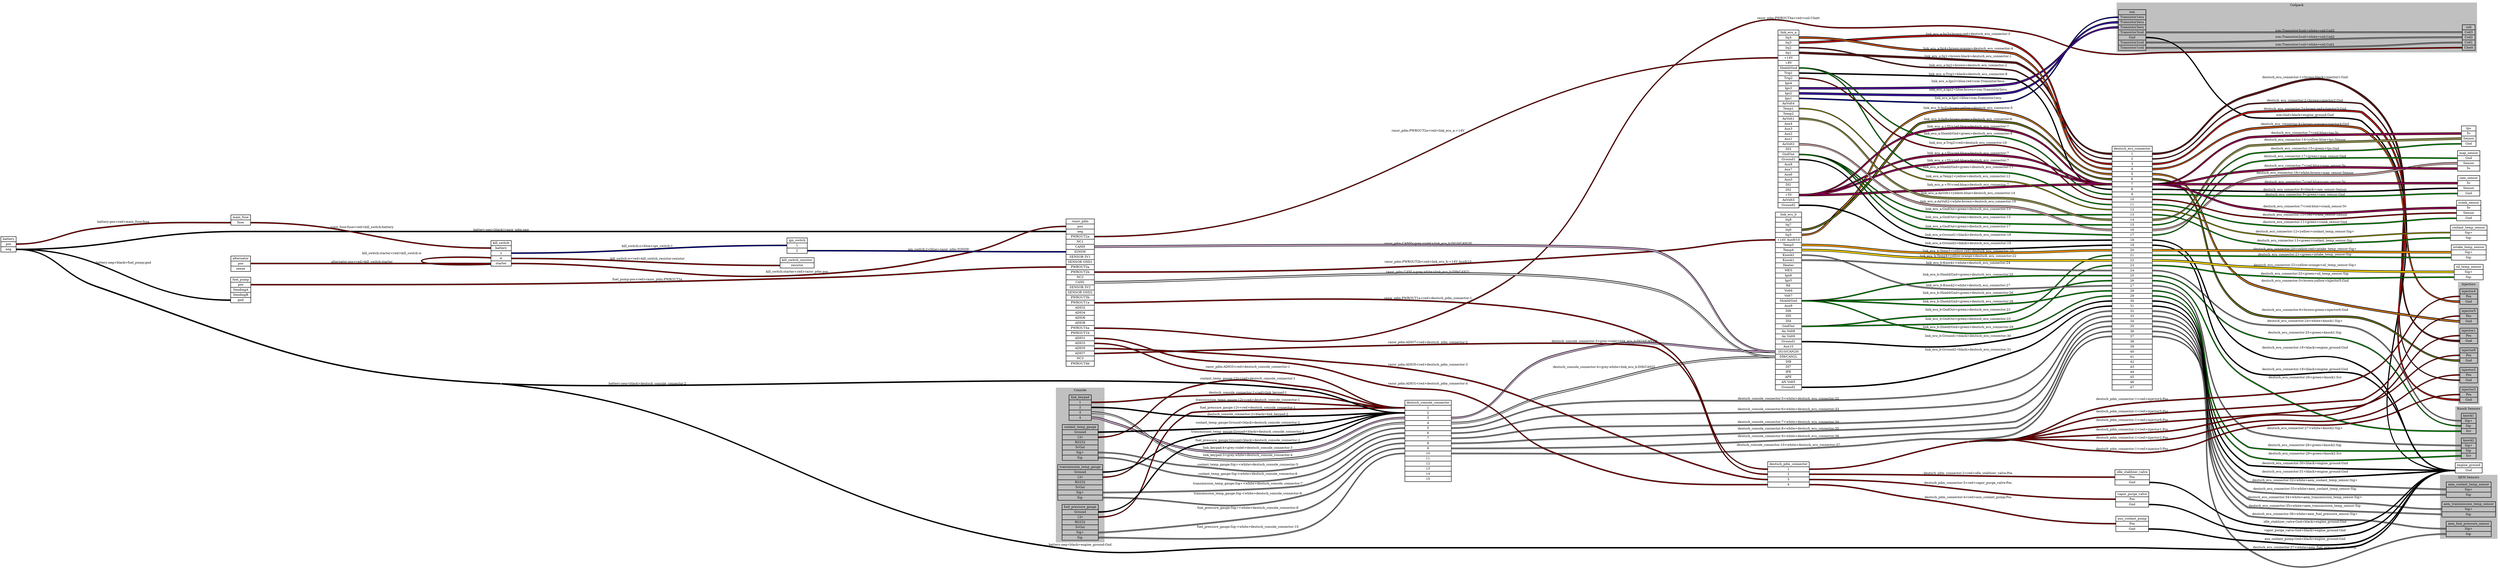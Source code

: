 graph "" {
	graph [bb="0,0,11306,2543.6",
		concentrate=true,
		rankdir=LR,
		ranksep=10
	];
	node [label="\N"];
	subgraph "cluster_Knock Sensors" {
		graph [bb="11108,640.65,11230,883.65",
			color=grey,
			label="Knock Sensors",
			lheight=0.21,
			lp="11169,872.15",
			lwidth=1.47,
			style=filled
		];
		knock1	[height=1.2917,
			label="knock1 | <Sig+> Sig+ | <Sig-> Sig- | <Scr> Scr ",
			pos="11168,805.65",
			rects="11135,828.65,11202,851.65 11135,805.65,11202,828.65 11135,782.65,11202,805.65 11135,759.65,11202,782.65",
			shape=record,
			style=bold,
			width=0.93056];
		knock2	[height=1.2917,
			label="knock2 | <Sig+> Sig+ | <Sig-> Sig- | <Scr> Scr ",
			pos="11168,694.65",
			rects="11135,717.65,11202,740.65 11135,694.65,11202,717.65 11135,671.65,11202,694.65 11135,648.65,11202,671.65",
			shape=record,
			style=bold,
			width=0.93056];
	}
	subgraph cluster_Injectors {
		graph [bb="11120,1607.6,11216,2156.6",
			color=grey,
			label=Injectors,
			lheight=0.21,
			lp="11168,2145.1",
			lwidth=0.89,
			style=filled
		];
		injector1	[height=0.97222,
			label="injector1 | <Pos> Pos | <Gnd> Gnd ",
			pos="11168,1650.6",
			rects="11128,1662.1,11208,1685.1 11128,1639.1,11208,1662.1 11128,1616.1,11208,1639.1",
			shape=record,
			style=bold,
			width=1.1111];
		injector2	[height=0.97222,
			label="injector2 | <Pos> Pos | <Gnd> Gnd ",
			pos="11168,2090.6",
			rects="11128,2102.1,11208,2125.1 11128,2079.1,11208,2102.1 11128,2056.1,11208,2079.1",
			shape=record,
			style=bold,
			width=1.1111];
		injector3	[height=0.97222,
			label="injector3 | <Pos> Pos | <Gnd> Gnd ",
			pos="11168,2002.6",
			rects="11128,2014.1,11208,2037.1 11128,1991.1,11208,2014.1 11128,1968.1,11208,1991.1",
			shape=record,
			style=bold,
			width=1.1111];
		injector4	[height=0.97222,
			label="injector4 | <Pos> Pos | <Gnd> Gnd ",
			pos="11168,1914.6",
			rects="11128,1926.1,11208,1949.1 11128,1903.1,11208,1926.1 11128,1880.1,11208,1903.1",
			shape=record,
			style=bold,
			width=1.1111];
		injector5	[height=0.97222,
			label="injector5 | <Pos> Pos | <Gnd> Gnd ",
			pos="11168,1826.6",
			rects="11128,1838.1,11208,1861.1 11128,1815.1,11208,1838.1 11128,1792.1,11208,1815.1",
			shape=record,
			style=bold,
			width=1.1111];
		injector6	[height=0.97222,
			label="injector6 | <Pos> Pos | <Gnd> Gnd ",
			pos="11168,1738.6",
			rects="11128,1750.1,11208,1773.1 11128,1727.1,11208,1750.1 11128,1704.1,11208,1727.1",
			shape=record,
			style=bold,
			width=1.1111];
	}
	subgraph cluster_Coilpack {
		graph [bb="9575.5,2312.6,11206,2535.6",
			color=grey,
			label=Coilpack,
			lheight=0.21,
			lp="10390,2524.1",
			lwidth=0.85,
			style=filled
		];
		icm	[height=2.5694,
			label="icm | <Transistor1ecu> Transistor1ecu | <Transistor2ecu> Transistor2ecu | <Transistor3ecu> Transistor3ecu | <Transistor3coil> Transistor3coil | <\
Gnd> Gnd | <Transistor2coil> Transistor2coil | <Transistor1coil> Transistor1coil ",
			pos="9645.5,2412.6",
			rects="9583.5,2481.6,9707.5,2504.6 9583.5,2458.6,9707.5,2481.6 9583.5,2435.6,9707.5,2458.6 9583.5,2412.6,9707.5,2435.6 9583.5,2389.6,9707.5,\
2412.6 9583.5,2366.6,9707.5,2389.6 9583.5,2343.6,9707.5,2366.6 9583.5,2320.6,9707.5,2343.6",
			shape=record,
			style=bold,
			width=1.7222];
		coil	[height=1.6111,
			label="coil | <Coil3> Coil3 | <Coil2> Coil2 | <Coil1> Coil1 | <Ubatt> Ubatt ",
			pos="11168,2378.6",
			rects="11140,2413.1,11198,2436.1 11140,2390.1,11198,2413.1 11140,2367.1,11198,2390.1 11140,2344.1,11198,2367.1 11140,2321.1,11198,2344.1",
			shape=record,
			style=bold,
			width=0.80556];
		icm:Transistor1coil -- coil:Coil1	[color="black:white:black",
			label="icm:Transistor1coil<white>coil:Coil1",
			labeltooltip="icm:Transistor1coil<white>coil:Coil1",
			lp="10428,2347.1",
			penwidth=2.5,
			pos="9708.5,2331.6 10143,2331.6 10252,2330.2 10687,2339.6 10888,2344 10938,2355.6 11138,2355.6"];
		icm:Transistor2coil -- coil:Coil2	[color="black:white:black",
			label="icm:Transistor2coil<white>coil:Coil2",
			labeltooltip="icm:Transistor2coil<white>coil:Coil2",
			lp="10428,2380.1",
			penwidth=2.5,
			pos="9708.5,2354.6 10344,2354.6 10503,2378.6 11138,2378.6"];
		icm:Transistor3coil -- coil:Coil3	[color="black:white:black",
			label="icm:Transistor3coil<white>coil:Coil3",
			labeltooltip="icm:Transistor3coil<white>coil:Coil3",
			lp="10428,2408.1",
			penwidth=2.5,
			pos="9708.5,2400.6 10344,2400.6 10503,2401.6 11138,2401.6"];
	}
	subgraph cluster_Console {
		graph [bb="4775,109.65,4994,804.65",
			color=grey,
			label=Console,
			lheight=0.21,
			lp="4884.5,793.15",
			lwidth=0.79,
			style=filled
		];
		link_keypad	[height=1.6111,
			label="link_keypad | <1> 1 | <2> 2 | <3> 3 | <4> 4 ",
			pos="4884.5,715.65",
			rects="4834,750.15,4935,773.15 4834,727.15,4935,750.15 4834,704.15,4935,727.15 4834,681.15,4935,704.15 4834,658.15,4935,681.15",
			shape=record,
			style=bold,
			width=1.4028];
		coolant_temp_gauge	[height=2.25,
			label="coolant_temp_gauge | <Ground> Ground | <12v> 12v | <RS232> RS232 | <5vOut> 5vOut | <Sig+> Sig+ | <Sig-> Sig- ",
			pos="4884.5,558.65",
			rects="4803.5,616.15,4965.5,639.15 4803.5,593.15,4965.5,616.15 4803.5,570.15,4965.5,593.15 4803.5,547.15,4965.5,570.15 4803.5,524.15,4965.5,\
547.15 4803.5,501.15,4965.5,524.15 4803.5,478.15,4965.5,501.15",
			shape=record,
			style=bold,
			width=2.25];
		transmission_temp_gauge	[height=2.25,
			label="transmission_temp_gauge | <Ground> Ground | <12v> 12v | <RS232> RS232 | <5vOut> 5vOut | <Sig+> Sig+ | <Sig-> Sig- ",
			pos="4884.5,378.65",
			rects="4783,436.15,4986,459.15 4783,413.15,4986,436.15 4783,390.15,4986,413.15 4783,367.15,4986,390.15 4783,344.15,4986,367.15 4783,321.15,\
4986,344.15 4783,298.15,4986,321.15",
			shape=record,
			style=bold,
			width=2.8194];
		fuel_pressure_gauge	[height=2.25,
			label="fuel_pressure_gauge | <Ground> Ground | <12v> 12v | <RS232> RS232 | <5vOut> 5vOut | <Sig+> Sig+ | <Sig-> Sig- ",
			pos="4884.5,198.65",
			rects="4802.5,256.15,4966.5,279.15 4802.5,233.15,4966.5,256.15 4802.5,210.15,4966.5,233.15 4802.5,187.15,4966.5,210.15 4802.5,164.15,4966.5,\
187.15 4802.5,141.15,4966.5,164.15 4802.5,118.15,4966.5,141.15",
			shape=record,
			style=bold,
			width=2.2778];
	}
	subgraph "cluster_AEM Sensors" {
		graph [bb="11039,313.65,11298,598.65",
			color=grey,
			label="AEM Sensors",
			lheight=0.21,
			lp="11168,587.15",
			lwidth=1.35,
			style=filled
		];
		aem_coolant_temp_sensor	[height=0.97222,
			label="aem_coolant_temp_sensor | <Sig+> Sig+ | <Sig-> Sig- ",
			pos="11168,532.65",
			rects="11067,544.15,11270,567.15 11067,521.15,11270,544.15 11067,498.15,11270,521.15",
			shape=record,
			style=bold,
			width=2.8194];
		aem_transmission_temp_sensor	[height=0.97222,
			label="aem_transmission_temp_sensor | <Sig+> Sig+ | <Sig-> Sig- ",
			pos="11168,444.65",
			rects="11047,456.15,11290,479.15 11047,433.15,11290,456.15 11047,410.15,11290,433.15",
			shape=record,
			style=bold,
			width=3.375];
		aem_fuel_pressure_sensor	[height=0.97222,
			label="aem_fuel_pressure_sensor | <Sig+> Sig+ | <Sig-> Sig- ",
			pos="11168,356.65",
			rects="11066,368.15,11270,391.15 11066,345.15,11270,368.15 11066,322.15,11270,345.15",
			shape=record,
			style=bold,
			width=2.8333];
	}
	engine_ground	[height=0.65278,
		label="engine_ground | <Gnd> Gnd ",
		pos="11168,1090.6",
		rects="11108,1090.6,11230,1113.6 11108,1067.6,11230,1090.6",
		shape=record,
		style=bold,
		width=1.6944];
	icm:Gnd -- engine_ground:Gnd	[color="black:black:black",
		label="icm:Gnd<black>engine_ground:Gnd",
		labeltooltip="icm:Gnd<black>engine_ground:Gnd",
		lp="10428,2261.1",
		penwidth=2.5,
		pos="9708.5,2377.6 9944.2,2377.6 10518,2133.1 10687,1968.6 11000,1663.6 10669,1078.6 11106,1078.6"];
	deutsch_console_connector	[height=5.125,
		label="deutsch_console_connector | <1> 1 | <2> 2 | <3> 3 | <4> 4 | <5> 5 | <6> 6 | <7> 7 | <8> 8 | <9> 9 | <10> 10 | <11> 11 | <12> 12 | <\
13> 13 | <14> 14 | <15> 15 ",
		pos="6459,373.65",
		rects="6354,534.65,6564,557.65 6354,511.65,6564,534.65 6354,488.65,6564,511.65 6354,465.65,6564,488.65 6354,442.65,6564,465.65 6354,419.65,\
6564,442.65 6354,396.65,6564,419.65 6354,373.65,6564,396.65 6354,350.65,6564,373.65 6354,327.65,6564,350.65 6354,304.65,6564,327.65 \
6354,281.65,6564,304.65 6354,258.65,6564,281.65 6354,235.65,6564,258.65 6354,212.65,6564,235.65 6354,189.65,6564,212.65",
		shape=record,
		style=bold,
		width=2.9167];
	link_keypad:4 -- deutsch_console_connector:3	[color="black:grey:violet:grey:black",
		label="link_keypad:4<grey:violet>deutsch_console_connector:3",
		labeltooltip="link_keypad:4<grey:violet>deutsch_console_connector:3",
		lp="5643.5,489.15",
		penwidth=2.5,
		pos="4936.5,669.65 4977.8,669.65 4988,662.07 5027,648.65 5193.8,591.3 5214.8,520.01 5387,481.65 5491.8,458.3 6245.7,477.65 6353,477.65"];
	link_keypad:3 -- deutsch_console_connector:4	[color="black:grey:white:grey:black",
		label="link_keypad:3<grey:white>deutsch_console_connector:4",
		labeltooltip="link_keypad:3<grey:white>deutsch_console_connector:4",
		lp="5643.5,458.15",
		penwidth=2.5,
		pos="4936.5,692.65 5163.8,692.65 5166.9,507.19 5387,450.65 5594.9,397.24 6138.3,454.65 6353,454.65"];
	coolant_temp_gauge:"12v" -- deutsch_console_connector:1	[color="black:red:black",
		label="coolant_temp_gauge:12v<red>deutsch_console_connector:1",
		labeltooltip="coolant_temp_gauge:12v<red>deutsch_console_connector:1",
		lp="5643.5,779.15",
		penwidth=2.5,
		pos="4966.5,581.65 5168.4,581.65 5188.9,714.69 5387,753.65 5498.9,775.64 5789.1,780.18 5900,753.65 6119.6,701.09 6127.2,523.65 6353,523.65"];
	coolant_temp_gauge:Ground -- deutsch_console_connector:2	[color="black:black:black",
		label="coolant_temp_gauge:Ground<black>deutsch_console_connector:2",
		labeltooltip="coolant_temp_gauge:Ground<black>deutsch_console_connector:2",
		lp="5643.5,605.15",
		penwidth=2.5,
		pos="4966.5,604.65 5174.1,604.65 5693.4,593.64 5900,573.65 6103,554 6149.1,500.65 6353,500.65"];
	coolant_temp_gauge:"Sig+" -- deutsch_console_connector:5	[color="black:white:black",
		label="coolant_temp_gauge:Sig+<white>deutsch_console_connector:5",
		labeltooltip="coolant_temp_gauge:Sig+<white>deutsch_console_connector:5",
		lp="5643.5,417.15",
		penwidth=2.5,
		pos="4966.5,512.65 5158.9,512.65 5196,432.7 5387,409.65 5813.4,358.19 5923.6,431.65 6353,431.65"];
	coolant_temp_gauge:"Sig-" -- deutsch_console_connector:6	[color="black:white:black",
		label="coolant_temp_gauge:Sig-<white>deutsch_console_connector:6",
		labeltooltip="coolant_temp_gauge:Sig-<white>deutsch_console_connector:6",
		lp="5643.5,380.15",
		penwidth=2.5,
		pos="4966.5,489.65 5160.5,489.65 5194.8,398.89 5387,372.65 5612.9,341.8 5672.2,363.61 5900,372.65 6101.8,380.65 6151,408.65 6353,408.65"];
	transmission_temp_gauge:"12v" -- deutsch_console_connector:1	[color="black:red:black",
		label="transmission_temp_gauge:12v<red>deutsch_console_connector:1",
		labeltooltip="transmission_temp_gauge:12v<red>deutsch_console_connector:1",
		lp="5643.5,743.15",
		penwidth=2.5,
		pos="4987.5,401.65 5207.4,401.65 5177.9,625.39 5387,693.65 5603.7,764.41 5675.7,734.35 5900,693.65 6111.6,655.25 6138,523.65 6353,523.65"];
	transmission_temp_gauge:Ground -- deutsch_console_connector:2	[color="black:black:black",
		label="transmission_temp_gauge:Ground<black>deutsch_console_connector:2",
		labeltooltip="transmission_temp_gauge:Ground<black>deutsch_console_connector:2",
		lp="5643.5,562.15",
		penwidth=2.5,
		pos="4987.5,424.65 5172.1,424.65 5204.1,513.07 5387,538.65 5612.8,570.23 5672.2,548.18 5900,538.65 6101.9,530.19 6151,500.65 6353,500.65"];
	transmission_temp_gauge:"Sig+" -- deutsch_console_connector:7	[color="black:white:black",
		label="transmission_temp_gauge:Sig+<white>deutsch_console_connector:7",
		labeltooltip="transmission_temp_gauge:Sig+<white>deutsch_console_connector:7",
		lp="5643.5,341.15",
		penwidth=2.5,
		pos="4987.5,332.65 5393.1,332.65 5495.1,310.26 5900,333.65 6102.3,345.33 6150.3,385.65 6353,385.65"];
	transmission_temp_gauge:"Sig-" -- deutsch_console_connector:8	[color="black:white:black",
		label="transmission_temp_gauge:Sig-<white>deutsch_console_connector:8",
		labeltooltip="transmission_temp_gauge:Sig-<white>deutsch_console_connector:8",
		lp="5643.5,312.15",
		penwidth=2.5,
		pos="4987.5,309.65 5165.1,309.65 5209.4,305.76 5387,304.65 5615,303.22 5672.4,290.39 5900,304.65 6102.5,317.34 6150.1,361.65 6353,361.65"];
	fuel_pressure_gauge:"12v" -- deutsch_console_connector:1	[color="black:red:black",
		label="fuel_pressure_gauge:12v<red>deutsch_console_connector:1",
		labeltooltip="fuel_pressure_gauge:12v<red>deutsch_console_connector:1",
		lp="5643.5,671.15",
		penwidth=2.5,
		pos="4967.5,221.65 5234.8,221.65 5140.7,548.68 5387,652.65 5439.5,674.82 5843.5,660.53 5900,652.65 6107.3,623.7 6143.7,523.65 6353,523.65"];
	fuel_pressure_gauge:Ground -- deutsch_console_connector:2	[color="black:black:black",
		label="fuel_pressure_gauge:Ground<black>deutsch_console_connector:2",
		labeltooltip="fuel_pressure_gauge:Ground<black>deutsch_console_connector:2",
		lp="5643.5,520.15",
		penwidth=2.5,
		pos="4967.5,244.65 5185.9,244.65 5176.7,441.55 5387,500.65 5490.3,529.69 6245.7,500.65 6353,500.65"];
	fuel_pressure_gauge:"Sig+" -- deutsch_console_connector:9	[color="black:white:black",
		label="fuel_pressure_gauge:Sig+<white>deutsch_console_connector:9",
		labeltooltip="fuel_pressure_gauge:Sig+<white>deutsch_console_connector:9",
		lp="5643.5,286.15",
		penwidth=2.5,
		pos="4967.5,152.65 5006.3,152.65 6314.2,338.65 6353,338.65"];
	fuel_pressure_gauge:"Sig-" -- deutsch_console_connector:10	[color="black:white:black",
		label="fuel_pressure_gauge:Sig-<white>deutsch_console_connector:10",
		labeltooltip="fuel_pressure_gauge:Sig-<white>deutsch_console_connector:10",
		lp="5643.5,202.15",
		penwidth=2.5,
		pos="4967.5,129.65 5383,129.65 5490.2,126.28 5900,194.65 6105.6,228.94 6144.6,315.65 6353,315.65"];
	deutsch_console_connector:1 -- link_keypad:1	[color="black:red:black",
		label="deutsch_console_connector:1<red>link_keypad:1",
		labeltooltip="deutsch_console_connector:1<red>link_keypad:1",
		lp="5643.5,837.15",
		penwidth=2.5,
		pos="6353,523.65 6119.3,523.65 6125.5,729.15 5900,790.65 5486.3,903.5 5365.3,738.65 4936.5,738.65"];
	deutsch_console_connector:2 -- link_keypad:2	[color="black:black:black",
		label="deutsch_console_connector:2<black>link_keypad:2",
		labeltooltip="deutsch_console_connector:2<black>link_keypad:2",
		lp="5643.5,641.15",
		penwidth=2.5,
		pos="6353,500.65 6145.4,500.65 6105.5,585.31 5900,614.65 5674.1,646.89 5613.8,608.93 5387,633.65 5184.7,655.69 5140,715.65 4936.5,715.65"];
	link_ecu_b	[height=11.194,
		label="link_ecu_b | <Inj8> Inj8 | <Inj7> Inj7 | <Inj6> Inj6 | <Inj5> Inj5 | <+14V Aux9/10> +14V Aux9/10 | <Temp3> Temp3 | <Temp4> Temp4 | <\
Knock2> Knock2 | <Knock1> Knock1 | <Heater> Heater | <MES> MES | <Ign6> Ign6 | <Ign5> Ign5 | <RE> RE | <Volt6> Volt6 | <Volt7> Volt7 | <\
Shield/Gnd> Shield/Gnd | <Aux9> Aux9 | <DI6> DI6 | <DI5> DI5 | <DI4> DI4 | <GndOut> GndOut | <An Volt8> An Volt8 | <An Volt9> An \
Volt9 | <Ground1> Ground1 | <Aux10> Aux10 | <DI10/CAN2H> DI10/CAN2H | <DI9/CAN2L> DI9/CAN2L | <DI8> DI8 | <DI7> DI7 | <IPE> IPE | <\
APE> APE | <AN Volt5> AN Volt5 | <Ground2> Ground2 ",
		pos="8090,821.65",
		rects="8030.5,1201.1,8149.5,1224.1 8030.5,1178.1,8149.5,1201.1 8030.5,1155.1,8149.5,1178.1 8030.5,1132.1,8149.5,1155.1 8030.5,1109.1,8149.5,\
1132.1 8030.5,1086.1,8149.5,1109.1 8030.5,1063.1,8149.5,1086.1 8030.5,1040.1,8149.5,1063.1 8030.5,1017.1,8149.5,1040.1 8030.5,994.15,\
8149.5,1017.1 8030.5,971.15,8149.5,994.15 8030.5,948.15,8149.5,971.15 8030.5,925.15,8149.5,948.15 8030.5,902.15,8149.5,925.15 8030.5,\
879.15,8149.5,902.15 8030.5,856.15,8149.5,879.15 8030.5,833.15,8149.5,856.15 8030.5,810.15,8149.5,833.15 8030.5,787.15,8149.5,810.15 \
8030.5,764.15,8149.5,787.15 8030.5,741.15,8149.5,764.15 8030.5,718.15,8149.5,741.15 8030.5,695.15,8149.5,718.15 8030.5,672.15,8149.5,\
695.15 8030.5,649.15,8149.5,672.15 8030.5,626.15,8149.5,649.15 8030.5,603.15,8149.5,626.15 8030.5,580.15,8149.5,603.15 8030.5,557.15,\
8149.5,580.15 8030.5,534.15,8149.5,557.15 8030.5,511.15,8149.5,534.15 8030.5,488.15,8149.5,511.15 8030.5,465.15,8149.5,488.15 8030.5,\
442.15,8149.5,465.15 8030.5,419.15,8149.5,442.15",
		shape=record,
		style=bold,
		width=1.6528];
	deutsch_console_connector:3 -- link_ecu_b:"DI10/CAN2H"	[color="black:grey:violet:grey:black",
		label="deutsch_console_connector:3<grey:violet>link_ecu_b:DI10/CAN2H",
		labeltooltip="deutsch_console_connector:3<grey:violet>link_ecu_b:DI10/CAN2H",
		lp="7257,568.15",
		penwidth=2.5,
		pos="6565,477.65 7217.6,477.65 7376.4,591.65 8029,591.65"];
	deutsch_console_connector:4 -- link_ecu_b:"DI9/CAN2L"	[color="black:grey:white:grey:black",
		label="deutsch_console_connector:4<grey:white>link_ecu_b:DI9/CAN2L",
		labeltooltip="deutsch_console_connector:4<grey:white>link_ecu_b:DI9/CAN2L",
		lp="7257,487.15",
		penwidth=2.5,
		pos="6565,454.65 6978.9,454.65 7084,439.91 7496,479.65 7735.1,502.7 7788.8,568.65 8029,568.65"];
	deutsch_ecu_connector	[height=15.347,
		label="deutsch_ecu_connector | <1> 1 | <2> 2 | <3> 3 | <4> 4 | <5> 5 | <6> 6 | <7> 7 | <8> 8 | <9> 9 | <10> 10 | <11> 11 | <12> 12 | <13> \
13 | <14> 14 | <15> 15 | <16> 16 | <17> 17 | <18> 18 | <19> 19 | <20> 20 | <21> 21 | <22> 22 | <23> 23 | <24> 24 | <25> 25 | <26> \
26 | <27> 27 | <28> 28 | <29> 29 | <30> 30 | <31> 31 | <32> 32 | <33> 33 | <34> 34 | <35> 35 | <36> 36 | <37> 37 | <38> 38 | <39> \
39 | <40> 40 | <41> 41 | <42> 42 | <43> 43 | <44> 44 | <45> 45 | <46> 46 | <47> 47 ",
		pos="9645.5,962.65",
		rects="9554.5,1491.6,9736.5,1514.6 9554.5,1468.6,9736.5,1491.6 9554.5,1445.6,9736.5,1468.6 9554.5,1422.6,9736.5,1445.6 9554.5,1399.6,9736.5,\
1422.6 9554.5,1376.6,9736.5,1399.6 9554.5,1353.6,9736.5,1376.6 9554.5,1330.6,9736.5,1353.6 9554.5,1307.6,9736.5,1330.6 9554.5,1284.6,\
9736.5,1307.6 9554.5,1261.6,9736.5,1284.6 9554.5,1238.6,9736.5,1261.6 9554.5,1215.6,9736.5,1238.6 9554.5,1192.6,9736.5,1215.6 9554.5,\
1169.6,9736.5,1192.6 9554.5,1146.6,9736.5,1169.6 9554.5,1123.6,9736.5,1146.6 9554.5,1100.6,9736.5,1123.6 9554.5,1077.6,9736.5,1100.6 \
9554.5,1054.6,9736.5,1077.6 9554.5,1031.6,9736.5,1054.6 9554.5,1008.6,9736.5,1031.6 9554.5,985.65,9736.5,1008.6 9554.5,962.65,9736.5,\
985.65 9554.5,939.65,9736.5,962.65 9554.5,916.65,9736.5,939.65 9554.5,893.65,9736.5,916.65 9554.5,870.65,9736.5,893.65 9554.5,847.65,\
9736.5,870.65 9554.5,824.65,9736.5,847.65 9554.5,801.65,9736.5,824.65 9554.5,778.65,9736.5,801.65 9554.5,755.65,9736.5,778.65 9554.5,\
732.65,9736.5,755.65 9554.5,709.65,9736.5,732.65 9554.5,686.65,9736.5,709.65 9554.5,663.65,9736.5,686.65 9554.5,640.65,9736.5,663.65 \
9554.5,617.65,9736.5,640.65 9554.5,594.65,9736.5,617.65 9554.5,571.65,9736.5,594.65 9554.5,548.65,9736.5,571.65 9554.5,525.65,9736.5,\
548.65 9554.5,502.65,9736.5,525.65 9554.5,479.65,9736.5,502.65 9554.5,456.65,9736.5,479.65 9554.5,433.65,9736.5,456.65 9554.5,410.65,\
9736.5,433.65",
		shape=record,
		style=bold,
		width=2.5278];
	deutsch_console_connector:5 -- deutsch_ecu_connector:32	[color="black:white:black",
		label="deutsch_console_connector:5<white>deutsch_ecu_connector:32",
		labeltooltip="deutsch_console_connector:5<white>deutsch_ecu_connector:32",
		lp="8090,390.15",
		penwidth=2.5,
		pos="6565,431.65 7133.3,431.65 8587.5,284.44 9122,477.65 9339.1,556.12 9322.7,766.65 9553.5,766.65"];
	deutsch_console_connector:6 -- deutsch_ecu_connector:33	[color="black:white:black",
		label="deutsch_console_connector:6<white>deutsch_ecu_connector:33",
		labeltooltip="deutsch_console_connector:6<white>deutsch_ecu_connector:33",
		lp="8090,335.15",
		penwidth=2.5,
		pos="6565,408.65 7133.2,408.65 8590.6,194.47 9122,395.65 9352.4,482.87 9307.1,743.65 9553.5,743.65"];
	deutsch_console_connector:7 -- deutsch_ecu_connector:34	[color="black:white:black",
		label="deutsch_console_connector:7<white>deutsch_ecu_connector:34",
		labeltooltip="deutsch_console_connector:7<white>deutsch_ecu_connector:34",
		lp="8090,299.15",
		penwidth=2.5,
		pos="6565,385.65 6767,385.65 6816.5,362.83 7018,347.65 7390.2,319.6 7482.9,304.1 7856,291.65 8063.9,284.71 8116,288.39 8324,291.65 8678.8,\
297.2 8794.1,181.11 9122,316.65 9364.8,416.99 9290.8,720.65 9553.5,720.65"];
	deutsch_console_connector:8 -- deutsch_ecu_connector:35	[color="black:white:black",
		label="deutsch_console_connector:8<white>deutsch_ecu_connector:35",
		labeltooltip="deutsch_console_connector:8<white>deutsch_ecu_connector:35",
		lp="8090,265.15",
		penwidth=2.5,
		pos="6565,361.65 6767.8,361.65 6815.9,323.35 7018,306.65 7756.4,245.61 7943.2,257.49 8684,247.65 8878.6,245.06 8942.9,171.27 9122,247.65 \
9376.9,356.36 9276.4,697.65 9553.5,697.65"];
	deutsch_console_connector:9 -- deutsch_ecu_connector:36	[color="black:white:black",
		label="deutsch_console_connector:9<white>deutsch_ecu_connector:36",
		labeltooltip="deutsch_console_connector:9<white>deutsch_ecu_connector:36",
		lp="8090,223.15",
		penwidth=2.5,
		pos="6565,338.65 6768.7,338.65 6815.3,288.6 7018,268.65 7755.3,196.06 7943.2,219.93 8684,209.65 8878.6,206.94 8943.6,131.81 9122,209.65 \
9380.4,322.39 9271.6,674.65 9553.5,674.65"];
	deutsch_console_connector:10 -- deutsch_ecu_connector:37	[color="black:white:black",
		label="deutsch_console_connector:10<white>deutsch_ecu_connector:37",
		labeltooltip="deutsch_console_connector:10<white>deutsch_ecu_connector:37",
		lp="8090,180.15",
		penwidth=2.5,
		pos="6565,315.65 6770.2,315.65 6814.2,250.41 7018,226.65 7753.9,140.84 7943.2,181.38 8684,170.65 8878.6,167.83 8944.2,91.306 9122,170.65 \
9384.3,287.7 9266.3,651.65 9553.5,651.65"];
	battery	[height=0.97222,
		label="battery | <pos> pos | <neg> neg ",
		pos="34.5,2103.6",
		rects="0,2115.1,69,2138.1 0,2092.1,69,2115.1 0,2069.1,69,2092.1",
		shape=record,
		style=bold,
		width=0.95833];
	battery:neg -- engine_ground:Gnd	[color="black:black:black",
		label="battery:neg<black>engine_ground:Gnd",
		labeltooltip="battery:neg<black>engine_ground:Gnd",
		lp="4884.5,98.147",
		penwidth=2.5,
		pos="69,2080.6 631.02,2080.6 1701.6,849.3 2263,822.65;2265,822.65 3374,526.06 3605.9,255.01 4742,90.647 5705.3,-48.718 8160.7,-21.191 \
9122,131.65 9603.8,208.26 9689,374.46 10169,461.65 10226,471.95 10637,460.24 10687,489.65 10963,653.61 10785,1078.6 11106,1078.6"];
	battery:neg -- deutsch_console_connector:2	[color="black:black:black",
		label="battery:neg<black>deutsch_console_connector:2",
		labeltooltip="battery:neg<black>deutsch_console_connector:2",
		lp="2926,827.15",
		penwidth=2.5,
		pos="2265,822.65 3491.3,765.81 3809,961.72 5027,808.65 5190.6,788.08 5224.1,744.52 5387,718.65 5612.7,682.79 5677.3,733.87 5900,682.65 \
6111.4,634.04 6136,500.78 6352.7,500.65"];
	main_fuse	[height=0.65278,
		label="main_fuse | <fuse> fuse ",
		pos="1085.5,2190.6",
		rects="1041,2190.6,1130,2213.6 1041,2167.6,1130,2190.6",
		shape=record,
		style=bold,
		width=1.2361];
	battery:pos -- main_fuse:fuse	[color="black:red:black",
		label="battery:pos<red>main_fuse:fuse",
		labeltooltip="battery:pos<red>main_fuse:fuse",
		lp="554.5,2163.1",
		penwidth=2.5,
		pos="69,2103.6 501.84,2103.6 607.16,2178.6 1040,2178.6"];
	razor_pdm	[height=9.2778,
		label="razor_pdm | <pos> pos | <neg> neg | <PWROUT2a> PWROUT2a | <NC1> NC1 | <CANH> CANH | <IGNSW> IGNSW | <SENSOR 5V1> SENSOR 5V1 | <SENSOR \
GND1> SENSOR GND1 | <PWROUT3a> PWROUT3a | <PWROUT2b> PWROUT2b | <NC2> NC2 | <CANL> CANL | <SENSOR 5V2> SENSOR 5V2 | <SENSOR GND2> \
SENSOR GND2 | <PWROUT3b> PWROUT3b | <PWROUT1a> PWROUT1a | <ADIO2> ADIO2 | <ADIO4> ADIO4 | <ADIO6> ADIO6 | <ADIO8> ADIO8 | <PWROUT4a> \
PWROUT4a | <PWROUT1b> PWROUT1b | <ADIO1> ADIO1 | <ADIO3> ADIO3 | <ADIO5> ADIO5 | <ADIO7> ADIO7 | <NC3> NC3 | <PWROUT4b> PWROUT4b ",
		pos="4884.5,1910.6",
		rects="4820.5,2221.1,4948.5,2244.1 4820.5,2198.1,4948.5,2221.1 4820.5,2175.1,4948.5,2198.1 4820.5,2152.1,4948.5,2175.1 4820.5,2129.1,4948.5,\
2152.1 4820.5,2106.1,4948.5,2129.1 4820.5,2083.1,4948.5,2106.1 4820.5,2060.1,4948.5,2083.1 4820.5,2037.1,4948.5,2060.1 4820.5,2014.1,\
4948.5,2037.1 4820.5,1991.1,4948.5,2014.1 4820.5,1968.1,4948.5,1991.1 4820.5,1945.1,4948.5,1968.1 4820.5,1922.1,4948.5,1945.1 4820.5,\
1899.1,4948.5,1922.1 4820.5,1876.1,4948.5,1899.1 4820.5,1853.1,4948.5,1876.1 4820.5,1830.1,4948.5,1853.1 4820.5,1807.1,4948.5,1830.1 \
4820.5,1784.1,4948.5,1807.1 4820.5,1761.1,4948.5,1784.1 4820.5,1738.1,4948.5,1761.1 4820.5,1715.1,4948.5,1738.1 4820.5,1692.1,4948.5,\
1715.1 4820.5,1669.1,4948.5,1692.1 4820.5,1646.1,4948.5,1669.1 4820.5,1623.1,4948.5,1646.1 4820.5,1600.1,4948.5,1623.1 4820.5,1577.1,\
4948.5,1600.1",
		shape=record,
		style=bold,
		width=1.7778];
	battery:neg -- razor_pdm:neg	[color="black:black:black",
		label="battery:neg<black>razor_pdm:neg",
		labeltooltip="battery:neg<black>razor_pdm:neg",
		lp="2264,2294.1",
		penwidth=2.5,
		pos="69,2080.6 234.36,2080.6 267.35,2139.8 429,2174.6 717.92,2236.9 788.94,2286.6 1084.5,2286.6 1084.5,2286.6 1084.5,2286.6 3604.5,2286.6 \
4146.3,2286.6 4277.7,2186.6 4819.5,2186.6"];
	fuel_pump	[height=1.6111,
		label="fuel_pump | <pos> pos | <SendingA> SendingA | <SendingB> SendingB | <gnd> gnd ",
		pos="1085.5,2002.6",
		rects="1040,2037.1,1131,2060.1 1040,2014.1,1131,2037.1 1040,1991.1,1131,2014.1 1040,1968.1,1131,1991.1 1040,1945.1,1131,1968.1",
		shape=record,
		style=bold,
		width=1.2639];
	battery:neg -- fuel_pump:gnd	[color="black:black:black",
		label="battery:neg<black>fuel_pump:gnd",
		labeltooltip="battery:neg<black>fuel_pump:gnd",
		lp="554.5,2051.1",
		penwidth=2.5,
		pos="69,2080.6 504.06,2080.6 604.94,1956.6 1040,1956.6"];
	kill_switch	[height=1.6111,
		label="kill_switch | <battery> battery | <z> z | <w> w | <starter> starter ",
		pos="2264,2157.6",
		rects="2218,2192.1,2310,2215.1 2218,2169.1,2310,2192.1 2218,2146.1,2310,2169.1 2218,2123.1,2310,2146.1 2218,2100.1,2310,2123.1",
		shape=record,
		style=bold,
		width=1.2778];
	main_fuse:fuse -- kill_switch:battery	[color="black:red:black",
		label="main_fuse:fuse<red>kill_switch:battery",
		labeltooltip="main_fuse:fuse<red>kill_switch:battery",
		lp="1634.5,2187.1",
		penwidth=2.5,
		pos="1131,2178.6 1613.7,2178.6 1734.3,2180.6 2217,2180.6"];
	razor_pdm:PWROUT4a -- coil:Ubatt	[color="black:red:black",
		label="razor_pdm:PWROUT4a<red>coil:Ubatt",
		labeltooltip="razor_pdm:PWROUT4a<red>coil:Ubatt",
		lp="8090,2279.1",
		penwidth=2.5,
		pos="4949.5,1749.6 5560.5,1749.6 5657.9,2061 6260,2164.6 6794.5,2256.7 10596,2332.6 11138,2332.6"];
	razor_pdm:ADIO3 -- deutsch_console_connector:1	[color="black:red:black",
		label="razor_pdm:ADIO3<red>deutsch_console_connector:1",
		labeltooltip="razor_pdm:ADIO3<red>deutsch_console_connector:1",
		lp="5643.5,1346.1",
		penwidth=2.5,
		pos="4949.5,1680.6 5151.6,1680.6 6150.9,523.65 6353,523.65"];
	link_ecu_a	[height=11.194,
		label="link_ecu_a | <Inj4> Inj4 | <Inj3> Inj3 | <Inj2> Inj2 | <Inj1> Inj1 | <+14V> +14V | <+8V> +8V | <Shield/Gnd> Shield/Gnd | <Trig1> \
Trig1 | <Trig2> Trig2 | <Ign4> Ign4 | <Ign3> Ign3 | <Ign2> Ign2 | <Ign1> Ign1 | <AnVolt4> AnVolt4 | <Temp1> Temp1 | <Temp2> Temp2 | <\
AnVolt1> AnVolt1 | <Aux4> Aux4 | <Aux3> Aux3 | <Aux2> Aux2 | <Aux1> Aux1 | <AnVolt2> AnVolt2 | <DI3> DI3 | <GndOut> GndOut | <Ground1> \
Ground1 | <Aux8> Aux8 | <Aux7> Aux7 | <Aux6> Aux6 | <Aux5> Aux5 | <DI1> DI1 | <DI2> DI2 | <+5V> +5V | <AnVolt3> AnVolt3 | <Ground2> \
Ground2 ",
		pos="8090,1645.6",
		rects="8042.5,2025.1,8137.5,2048.1 8042.5,2002.1,8137.5,2025.1 8042.5,1979.1,8137.5,2002.1 8042.5,1956.1,8137.5,1979.1 8042.5,1933.1,8137.5,\
1956.1 8042.5,1910.1,8137.5,1933.1 8042.5,1887.1,8137.5,1910.1 8042.5,1864.1,8137.5,1887.1 8042.5,1841.1,8137.5,1864.1 8042.5,1818.1,\
8137.5,1841.1 8042.5,1795.1,8137.5,1818.1 8042.5,1772.1,8137.5,1795.1 8042.5,1749.1,8137.5,1772.1 8042.5,1726.1,8137.5,1749.1 8042.5,\
1703.1,8137.5,1726.1 8042.5,1680.1,8137.5,1703.1 8042.5,1657.1,8137.5,1680.1 8042.5,1634.1,8137.5,1657.1 8042.5,1611.1,8137.5,1634.1 \
8042.5,1588.1,8137.5,1611.1 8042.5,1565.1,8137.5,1588.1 8042.5,1542.1,8137.5,1565.1 8042.5,1519.1,8137.5,1542.1 8042.5,1496.1,8137.5,\
1519.1 8042.5,1473.1,8137.5,1496.1 8042.5,1450.1,8137.5,1473.1 8042.5,1427.1,8137.5,1450.1 8042.5,1404.1,8137.5,1427.1 8042.5,1381.1,\
8137.5,1404.1 8042.5,1358.1,8137.5,1381.1 8042.5,1335.1,8137.5,1358.1 8042.5,1312.1,8137.5,1335.1 8042.5,1289.1,8137.5,1312.1 8042.5,\
1266.1,8137.5,1289.1 8042.5,1243.1,8137.5,1266.1",
		shape=record,
		style=bold,
		width=1.3194];
	razor_pdm:PWROUT2a -- link_ecu_a:"+14V"	[color="black:red:black",
		label="razor_pdm:PWROUT2a<red>link_ecu_a:+14V",
		labeltooltip="razor_pdm:PWROUT2a<red>link_ecu_a:+14V",
		lp="6459,2125.1",
		penwidth=2.5,
		pos="4949.5,2163.6 5020.3,2163.6 7426,2078.2 7496,2067.6 7744,2030.2 7790.2,1921.6 8041,1921.6"];
	razor_pdm:PWROUT2b -- link_ecu_b:"+14V Aux9/10"	[color="black:red:black",
		label="razor_pdm:PWROUT2b<red>link_ecu_b:+14V Aux9/10",
		labeltooltip="razor_pdm:PWROUT2b<red>link_ecu_b:+14V Aux9/10",
		lp="6459,2003.1",
		penwidth=2.5,
		pos="4949.5,2002.6 5708.9,2002.6 5899.4,2015.4 6658,1980.6 7031.2,1963.6 7183.8,2119.9 7496,1914.6 7858.3,1676.5 7595.4,1097.6 8029,1097.6"];
	razor_pdm:CANH -- link_ecu_b:"DI10/CAN2H"	[color="black:grey:violet:grey:black",
		label="razor_pdm:CANH<grey:violet>link_ecu_b:DI10/CAN2H",
		labeltooltip="razor_pdm:CANH<grey:violet>link_ecu_b:DI10/CAN2H",
		lp="6459,2076.1",
		penwidth=2.5,
		pos="4949.5,2117.6 5145.2,2117.6 5191.9,2082.8 5387,2067.6 5620.8,2049.5 7305.5,2118.4 7496,1981.6 8033.5,1595.8 7367.4,591.65 8029,591.65"];
	razor_pdm:CANL -- link_ecu_b:"DI9/CAN2L"	[color="black:grey:white:grey:black",
		label="razor_pdm:CANL<grey:white>link_ecu_b:DI9/CAN2L",
		labeltooltip="razor_pdm:CANL<grey:white>link_ecu_b:DI9/CAN2L",
		lp="6459,1906.1",
		penwidth=2.5,
		pos="4949.5,1956.6 4961.4,1956.6 6647.1,1883.3 6658,1878.6 7432.9,1547.2 7186.2,568.65 8029,568.65"];
	deutsch_pdm_connector	[height=1.6111,
		label="deutsch_pdm_connector | <1> 1 | <2> 2 | <3> 3 | <4> 4 ",
		pos="8090,2124.6",
		rects="7996,2159.1,8184,2182.1 7996,2136.1,8184,2159.1 7996,2113.1,8184,2136.1 7996,2090.1,8184,2113.1 7996,2067.1,8184,2090.1",
		shape=record,
		style=bold,
		width=2.6111];
	razor_pdm:PWROUT1a -- deutsch_pdm_connector:1	[color="black:red:black",
		label="razor_pdm:PWROUT1a<red>deutsch_pdm_connector:1",
		labeltooltip="razor_pdm:PWROUT1a<red>deutsch_pdm_connector:1",
		lp="6459,2153.1",
		penwidth=2.5,
		pos="4949.5,1864.6 5163.9,1864.6 5179.3,2014.8 5387,2067.6 5800.3,2172.8 7681.5,2147.6 7995,2147.6"];
	razor_pdm:ADIO7 -- deutsch_pdm_connector:2	[color="black:red:black",
		label="razor_pdm:ADIO7<red>deutsch_pdm_connector:2",
		labeltooltip="razor_pdm:ADIO7<red>deutsch_pdm_connector:2",
		lp="6459,1820.1",
		penwidth=2.5,
		pos="4949.5,1634.6 5712.9,1634.6 5905.1,1686.1 6658,1812.6 7259.7,1913.8 7384.8,2124.6 7995,2124.6"];
	razor_pdm:ADIO5 -- deutsch_pdm_connector:3	[color="black:red:black",
		label="razor_pdm:ADIO5<red>deutsch_pdm_connector:3",
		labeltooltip="razor_pdm:ADIO5<red>deutsch_pdm_connector:3",
		lp="6459,1970.1",
		penwidth=2.5,
		pos="4949.5,1657.6 5543.5,1657.6 5672.8,1830.3 6260,1919.6 6355.8,1934.2 7898.1,2101.6 7995,2101.6"];
	razor_pdm:ADIO1 -- deutsch_pdm_connector:4	[color="black:red:black",
		label="razor_pdm:ADIO1<red>deutsch_pdm_connector:4",
		labeltooltip="razor_pdm:ADIO1<red>deutsch_pdm_connector:4",
		lp="6459,1871.1",
		penwidth=2.5,
		pos="4949.5,1703.6 5534.5,1703.6 5677.4,1773.7 6260,1827.6 6436.9,1844 6481.8,1841.4 6658,1863.6 7193.1,1931.1 7323.1,1974.2 7856,2057.6 \
7917.7,2067.3 7932.5,2078.6 7995,2078.6"];
	fuel_pump:pos -- razor_pdm:PWROUT3a	[color="black:red:black",
		label="fuel_pump:pos<red>razor_pdm:PWROUT3a",
		labeltooltip="fuel_pump:pos<red>razor_pdm:PWROUT3a",
		lp="2926,2033.1",
		penwidth=2.5,
		pos="1131,2025.6 2770.3,2025.6 3180.2,2025.6 4819.5,2025.6"];
	kill_switch:starter -- razor_pdm:pos	[color="black:red:black",
		label="kill_switch:starter<red>razor_pdm:pos",
		labeltooltip="kill_switch:starter<red>razor_pdm:pos",
		lp="3603.5,2107.1",
		penwidth=2.5,
		pos="2311,2111.6 2948.4,2111.6 3108.5,2067.2 3745,2099.6 4224.4,2124.1 4339.4,2209.6 4819.5,2209.6"];
	kill_switch:starter -- kill_switch:w	[color="black:red:black",
		label="kill_switch:starter<red>kill_switch:w",
		labeltooltip="kill_switch:starter<red>kill_switch:w",
		lp="1769.5,2157.6",
		penwidth=2.5,
		pos="2217.9,2108.9 2091.5,2102.9 1904,2105 1904,2123.1 1904,2141.3 2091.5,2143.4 2217.9,2137.4"];
	kill_switch_resistor	[height=0.65278,
		label="kill_switch_resistor | <resistor> resistor ",
		pos="3603.5,2146.6",
		rects="3526.5,2146.6,3680.5,2169.6 3526.5,2123.6,3680.5,2146.6",
		shape=record,
		style=bold,
		width=2.1389];
	kill_switch:w -- kill_switch_resistor:resistor	[color="black:red:black",
		label="kill_switch:w<red>kill_switch_resistor:resistor",
		labeltooltip="kill_switch:w<red>kill_switch_resistor:resistor",
		lp="2926,2142.1",
		penwidth=2.5,
		pos="2311,2134.6 2850.8,2134.6 2985.7,2134.6 3525.5,2134.6"];
	ign_switch	[height=0.97222,
		label="ign_switch | <1> 1 | <2> 2 ",
		pos="3603.5,2223.6",
		rects="3557.5,2235.1,3649.5,2258.1 3557.5,2212.1,3649.5,2235.1 3557.5,2189.1,3649.5,2212.1",
		shape=record,
		style=bold,
		width=1.2778];
	kill_switch:z -- ign_switch:1	[color="black:blue:black",
		label="kill_switch:z<blue>ign_switch:1",
		labeltooltip="kill_switch:z<blue>ign_switch:1",
		lp="2926,2211.1",
		penwidth=2.5,
		pos="2311,2157.6 2865.3,2157.6 3002.2,2223.6 3556.5,2223.6"];
	link_ecu_a:Ign1 -- icm:Transistor1ecu	[color="black:blue:black",
		label="link_ecu_a:Ign1<blue>icm:Transistor1ecu",
		labeltooltip="link_ecu_a:Ign1<blue>icm:Transistor1ecu",
		lp="8903,1974.1",
		penwidth=2.5,
		pos="8139,1737.6 8397.9,1737.6 8430.6,1890.4 8684,1943.6 8779.4,1963.7 9033.9,1925 9122,1966.6 9396.3,2096.3 9279.1,2470.6 9582.5,2470.6"];
	link_ecu_a:Ign2 -- icm:Transistor2ecu	[color="black:blue:brown:blue:black",
		label="link_ecu_a:Ign2<blue:brown>icm:Transistor2ecu",
		labeltooltip="link_ecu_a:Ign2<blue:brown>icm:Transistor2ecu",
		lp="8903,2012.1",
		penwidth=2.5,
		pos="8139,1760.6 8400.4,1760.6 8428.9,1924.9 8684,1981.6 8779.1,2002.8 9032.6,1965.9 9122,2004.6 9382.5,2117.7 9298.5,2447.6 9582.5,2447.6"];
	link_ecu_a:Ign3 -- icm:Transistor3ecu	[color="black:blue:red:blue:black",
		label="link_ecu_a:Ign3<blue:red>icm:Transistor3ecu",
		labeltooltip="link_ecu_a:Ign3<blue:red>icm:Transistor3ecu",
		lp="8903,2046.1",
		penwidth=2.5,
		pos="8139,1783.6 8403,1783.6 8426.8,1960.5 8684,2019.6 8778.9,2041.5 9031.2,2003.4 9122,2038.6 9370.9,2135.3 9315.4,2424.6 9582.5,2424.6"];
	link_ecu_a:Inj1 -- deutsch_ecu_connector:1	[color="black:brown:black:brown:black",
		label="link_ecu_a:Inj1<brown:black>deutsch_ecu_connector:1",
		labeltooltip="link_ecu_a:Inj1<brown:black>deutsch_ecu_connector:1",
		lp="8903,1894.1",
		penwidth=2.5,
		pos="8139,1944.6 8382.6,1944.6 8441.1,1904.8 8684,1886.6 8732.6,1883 9076.9,1886 9122,1867.6 9360.5,1770.4 9295.9,1480.6 9553.5,1480.6"];
	link_ecu_a:Inj2 -- deutsch_ecu_connector:2	[color="black:brown:black",
		label="link_ecu_a:Inj2<brown>deutsch_ecu_connector:2",
		labeltooltip="link_ecu_a:Inj2<brown>deutsch_ecu_connector:2",
		lp="8903,1856.1",
		penwidth=2.5,
		pos="8139,1967.6 8386.9,1967.6 8438.1,1880.6 8684,1848.6 8780.6,1836.1 9031.4,1865.5 9122,1829.6 9357.4,1736.3 9300.3,1457.6 9553.5,1457.6"];
	link_ecu_a:Inj3 -- deutsch_ecu_connector:3	[color="black:brown:red:brown:black",
		label="link_ecu_a:Inj3<brown:red>deutsch_ecu_connector:3",
		labeltooltip="link_ecu_a:Inj3<brown:red>deutsch_ecu_connector:3",
		lp="8903,1818.1",
		penwidth=2.5,
		pos="8139,1990.6 8394.1,1990.6 8433.1,1856.6 8684,1810.6 8779.8,1793.1 9031.1,1826.6 9122,1791.6 9354.3,1702.3 9304.6,1434.6 9553.5,1434.6"];
	link_ecu_a:Inj4 -- deutsch_ecu_connector:4	[color="black:brown:orange:brown:black",
		label="link_ecu_a:Inj4<brown:orange>deutsch_ecu_connector:4",
		labeltooltip="link_ecu_a:Inj4<brown:orange>deutsch_ecu_connector:4",
		lp="8903,1780.1",
		penwidth=2.5,
		pos="8139,2013.6 8403.8,2013.6 8426.1,1833 8684,1772.6 8778.9,1750.5 9030.7,1787.7 9122,1753.6 9351.3,1668.2 9308.8,1411.6 9553.5,1411.6"];
	link_ecu_a:Trig1 -- deutsch_ecu_connector:8	[color="black:black:black",
		label="link_ecu_a:Trig1<black>deutsch_ecu_connector:8",
		labeltooltip="link_ecu_a:Trig1<black>deutsch_ecu_connector:8",
		lp="8903,1708.1",
		penwidth=2.5,
		pos="8139,1852.6 8390.5,1852.6 8435.8,1741.3 8684,1700.6 8780.2,1684.9 9031.2,1713.1 9122,1677.6 9354.1,1587 9304.3,1319.6 9553.5,1319.6"];
	link_ecu_a:"+5V" -- deutsch_ecu_connector:7	[color="black:red:blue:red:black",
		label="link_ecu_a:+5V<red:blue>deutsch_ecu_connector:7",
		labeltooltip="link_ecu_a:+5V<red:blue>deutsch_ecu_connector:7",
		lp="8903,1252.1",
		penwidth=2.5,
		pos="8139,1300.6 8382.5,1300.6 8440.8,1257.1 8684,1244.6 8878.4,1234.7 8928.5,1223 9122,1244.6 9317.4,1266.6 9356.8,1342.6 9553.5,1342.6"];
	link_ecu_a:"Shield/Gnd" -- deutsch_ecu_connector:9	[color="black:green:black",
		label="link_ecu_a:Shield/Gnd<green>deutsch_ecu_connector:9",
		labeltooltip="link_ecu_a:Shield/Gnd<green>deutsch_ecu_connector:9",
		lp="8903,1742.1",
		penwidth=2.5,
		pos="8139,1875.6 8389.2,1875.6 8436.5,1771.6 8684,1734.6 8732.2,1727.5 9077.3,1734.9 9122,1715.6 9367.5,1609.8 9286.2,1296.6 9553.5,1296.6"];
	link_ecu_a:Trig2 -- deutsch_ecu_connector:10	[color="black:red:black",
		label="link_ecu_a:Trig2<red>deutsch_ecu_connector:10",
		labeltooltip="link_ecu_a:Trig2<red>deutsch_ecu_connector:10",
		lp="8903,1632.1",
		penwidth=2.5,
		pos="8139,1829.6 8397.8,1829.6 8430.7,1677.6 8684,1624.6 8779.4,1604.7 9030.5,1635.2 9122,1601.6 9348.2,1518.8 9312.6,1273.6 9553.5,1273.6"];
	link_ecu_a:"+5V" -- deutsch_ecu_connector:7	[color="black:red:blue:red:black",
		label="link_ecu_a:+5V<red:blue>deutsch_ecu_connector:7",
		labeltooltip="link_ecu_a:+5V<red:blue>deutsch_ecu_connector:7",
		lp="8903,1351.1",
		penwidth=2.5,
		pos="8139,1300.6 8381.7,1300.6 8441.4,1326.9 8684,1335.6 9070.2,1349.6 9167,1342.6 9553.5,1342.6"];
	link_ecu_a:"Shield/Gnd" -- deutsch_ecu_connector:11	[color="black:green:black",
		label="link_ecu_a:Shield/Gnd<green>deutsch_ecu_connector:11",
		labeltooltip="link_ecu_a:Shield/Gnd<green>deutsch_ecu_connector:11",
		lp="8903,1666.1",
		penwidth=2.5,
		pos="8139,1875.6 8399.7,1875.6 8429.1,1713.3 8684,1658.6 8779.3,1638.2 9031.8,1676.6 9122,1639.6 9361,1541.8 9295.3,1250.6 9553.5,1250.6"];
	link_ecu_a:Temp1 -- deutsch_ecu_connector:12	[color="black:yellow:black",
		label="link_ecu_a:Temp1<yellow>deutsch_ecu_connector:12",
		labeltooltip="link_ecu_a:Temp1<yellow>deutsch_ecu_connector:12",
		lp="8903,1590.1",
		penwidth=2.5,
		pos="8139,1691.6 8386,1691.6 8438.8,1612.3 8684,1582.6 8780.7,1570.9 9030.6,1597.3 9122,1563.6 9350.1,1479.7 9310.4,1227.6 9553.5,1227.6"];
	link_ecu_a:GndOut -- deutsch_ecu_connector:13	[color="black:green:black",
		label="link_ecu_a:GndOut<green>deutsch_ecu_connector:13",
		labeltooltip="link_ecu_a:GndOut<green>deutsch_ecu_connector:13",
		lp="8903,1547.1",
		penwidth=2.5,
		pos="8139,1484.6 8381.9,1484.6 8441.3,1516.5 8684,1525.6 8781.3,1529.3 9029.6,1556.2 9122,1525.6 9348.9,1450.5 9314.5,1204.6 9553.5,1204.6"];
	link_ecu_a:AnVolt1 -- deutsch_ecu_connector:14	[color="black:yellow:blue:yellow:black",
		label="link_ecu_a:AnVolt1<yellow:blue>deutsch_ecu_connector:14",
		labeltooltip="link_ecu_a:AnVolt1<yellow:blue>deutsch_ecu_connector:14",
		lp="8903,1514.1",
		penwidth=2.5,
		pos="8139,1645.6 8389,1645.6 8436.7,1543.1 8684,1506.6 8780.4,1492.4 9029.8,1519.2 9122,1487.6 9344.4,1411.4 9318.4,1181.6 9553.5,1181.6"];
	link_ecu_a:"+5V" -- deutsch_ecu_connector:7	[color="black:red:blue:red:black",
		label="link_ecu_a:+5V<red:blue>deutsch_ecu_connector:7",
		labeltooltip="link_ecu_a:+5V<red:blue>deutsch_ecu_connector:7",
		lp="8903,1290.1",
		penwidth=2.5,
		pos="8139,1300.6 8576,1300.6 8686.1,1252.5 9122,1282.6 9315.2,1296 9359.9,1342.6 9553.5,1342.6"];
	link_ecu_a:GndOut -- deutsch_ecu_connector:15	[color="black:green:black",
		label="link_ecu_a:GndOut<green>deutsch_ecu_connector:15",
		labeltooltip="link_ecu_a:GndOut<green>deutsch_ecu_connector:15",
		lp="8903,1475.1",
		penwidth=2.5,
		pos="8139,1484.6 8166.3,1484.6 9096,1458.1 9122,1449.6 9342,1378.1 9322.2,1158.6 9553.5,1158.6"];
	link_ecu_a:AnVolt2 -- deutsch_ecu_connector:16	[color="black:white:brown:white:black",
		label="link_ecu_a:AnVolt2<white:brown>deutsch_ecu_connector:16",
		labeltooltip="link_ecu_a:AnVolt2<white:brown>deutsch_ecu_connector:16",
		lp="8903,1438.1",
		penwidth=2.5,
		pos="8139,1530.6 8385.3,1530.6 8439.3,1458.3 8684,1430.6 8780.8,1419.7 9029.1,1441 9122,1411.6 9339.1,1343 9325.8,1135.6 9553.5,1135.6"];
	link_ecu_a:"+5V" -- deutsch_ecu_connector:7	[color="black:red:blue:red:black",
		label="link_ecu_a:+5V<red:blue>deutsch_ecu_connector:7",
		labeltooltip="link_ecu_a:+5V<red:blue>deutsch_ecu_connector:7",
		lp="8903,1220.1",
		penwidth=2.5,
		pos="8139,1300.6 8384.4,1300.6 8439.4,1232.3 8684,1212.6 8878,1197.1 8929.4,1184.3 9122,1212.6 9320.2,1241.8 9353.2,1342.6 9553.5,1342.6"];
	link_ecu_a:GndOut -- deutsch_ecu_connector:17	[color="black:green:black",
		label="link_ecu_a:GndOut<green>deutsch_ecu_connector:17",
		labeltooltip="link_ecu_a:GndOut<green>deutsch_ecu_connector:17",
		lp="8903,1400.1",
		penwidth=2.5,
		pos="8139,1484.6 8384.6,1484.6 8440.1,1421.5 8684,1392.6 8877.8,1369.7 8935.4,1419.7 9122,1362.6 9334,1297.8 9331.9,1112.6 9553.5,1112.6"];
	link_ecu_a:Ground1 -- deutsch_ecu_connector:18	[color="black:black:black",
		label="link_ecu_a:Ground1<black>deutsch_ecu_connector:18",
		labeltooltip="link_ecu_a:Ground1<black>deutsch_ecu_connector:18",
		lp="8903,1324.1",
		penwidth=2.5,
		pos="8139,1461.6 8389.6,1461.6 8436.2,1354.5 8684,1316.6 8780.3,1301.9 9027.5,1321.4 9122,1297.6 9328.5,1245.7 9340.6,1089.6 9553.5,1089.6"];
	link_ecu_a:Ground2 -- deutsch_ecu_connector:19	[color="black:black:black",
		label="link_ecu_a:Ground2<black>deutsch_ecu_connector:19",
		labeltooltip="link_ecu_a:Ground2<black>deutsch_ecu_connector:19",
		lp="8903,1107.1",
		penwidth=2.5,
		pos="8139,1254.6 8221.8,1254.6 8243.5,1252.9 8324,1233.6 8490,1193.9 8516.6,1133.1 8684,1099.6 8778.8,1080.7 9456.8,1066.6 9553.5,1066.6"];
	link_ecu_b:Inj5 -- deutsch_ecu_connector:5	[color="black:brown:yellow:brown:black",
		label="link_ecu_b:Inj5<brown:yellow>deutsch_ecu_connector:5",
		labeltooltip="link_ecu_b:Inj5<brown:yellow>deutsch_ecu_connector:5",
		lp="8903,1176.1",
		penwidth=2.5,
		pos="8151,1120.6 8157.8,1120.6 9115.5,1166.9 9122,1168.6 9330,1224.1 9338.2,1388.6 9553.5,1388.6"];
	link_ecu_b:Inj6 -- deutsch_ecu_connector:6	[color="black:brown:green:brown:black",
		label="link_ecu_b:Inj6<brown:green>deutsch_ecu_connector:6",
		labeltooltip="link_ecu_b:Inj6<brown:green>deutsch_ecu_connector:6",
		lp="8903,1135.1",
		penwidth=2.5,
		pos="8151,1143.6 8258.9,1143.6 9017.5,1100.7 9122,1127.6 9334.1,1182.3 9334.5,1365.6 9553.5,1365.6"];
	link_ecu_b:Temp3 -- deutsch_ecu_connector:20	[color="black:yellow:red:yellow:black",
		label="link_ecu_b:Temp3<yellow:red>deutsch_ecu_connector:20",
		labeltooltip="link_ecu_b:Temp3<yellow:red>deutsch_ecu_connector:20",
		lp="8903,1062.1",
		penwidth=2.5,
		pos="8151,1074.6 8388.1,1074.6 8447,1060.6 8684,1054.6 9070.4,1045 9167,1043.6 9553.5,1043.6"];
	link_ecu_b:GndOut -- deutsch_ecu_connector:21	[color="black:green:black",
		label="link_ecu_b:GndOut<green>deutsch_ecu_connector:21",
		labeltooltip="link_ecu_b:GndOut<green>deutsch_ecu_connector:21",
		lp="8903,796.15",
		penwidth=2.5,
		pos="8151,706.65 8389.3,706.65 8446.5,746.28 8684,765.65 8781.1,773.57 9028.1,762.38 9122,788.65 9331.7,847.33 9335.8,1020.6 9553.5,1020.6"];
	link_ecu_b:Temp4 -- deutsch_ecu_connector:22	[color="black:yellow:orange:yellow:black",
		label="link_ecu_b:Temp4<yellow:orange>deutsch_ecu_connector:22",
		labeltooltip="link_ecu_b:Temp4<yellow:orange>deutsch_ecu_connector:22",
		lp="8903,1033.1",
		penwidth=2.5,
		pos="8151,1051.6 8388.2,1051.6 8447,1035.2 8684,1025.6 9070.3,1010 9166.9,997.65 9553.5,997.65"];
	link_ecu_b:GndOut -- deutsch_ecu_connector:23	[color="black:green:black",
		label="link_ecu_b:GndOut<green>deutsch_ecu_connector:23",
		labeltooltip="link_ecu_b:GndOut<green>deutsch_ecu_connector:23",
		lp="8903,754.15",
		penwidth=2.5,
		pos="8151,706.65 8157.7,706.65 9115.5,744.89 9122,746.65 9331.4,803.17 9336.6,974.65 9553.5,974.65"];
	link_ecu_b:Knock1 -- deutsch_ecu_connector:24	[color="black:white:black",
		label="link_ecu_b:Knock1<white>deutsch_ecu_connector:24",
		labeltooltip="link_ecu_b:Knock1<white>deutsch_ecu_connector:24",
		lp="8903,993.15",
		penwidth=2.5,
		pos="8151,1005.6 8462.9,1005.6 9241.6,950.65 9553.5,950.65"];
	link_ecu_b:"Shield/Gnd" -- deutsch_ecu_connector:25	[color="black:green:black",
		label="link_ecu_b:Shield/Gnd<green>deutsch_ecu_connector:25",
		labeltooltip="link_ecu_b:Shield/Gnd<green>deutsch_ecu_connector:25",
		lp="8903,910.15",
		penwidth=2.5,
		pos="8151,821.65 8389.3,821.65 8446.5,860.5 8684,879.65 8878.3,895.31 8927.4,891.9 9122,902.65 9313.8,913.24 9361.4,927.65 9553.5,927.65"];
	link_ecu_b:"Shield/Gnd" -- deutsch_ecu_connector:26	[color="black:green:black",
		label="link_ecu_b:Shield/Gnd<green>deutsch_ecu_connector:26",
		labeltooltip="link_ecu_b:Shield/Gnd<green>deutsch_ecu_connector:26",
		lp="8903,868.15",
		penwidth=2.5,
		pos="8151,821.65 8178,821.65 9095.1,858.74 9122,860.65 9314.3,874.3 9360.7,904.65 9553.5,904.65"];
	link_ecu_b:Knock2 -- deutsch_ecu_connector:27	[color="black:white:black",
		label="link_ecu_b:Knock2<white>deutsch_ecu_connector:27",
		labeltooltip="link_ecu_b:Knock2<white>deutsch_ecu_connector:27",
		lp="8903,953.15",
		penwidth=2.5,
		pos="8151,1028.6 8390.7,1028.6 8445.7,971.77 8684,945.65 8877.9,924.4 8927.5,931.98 9122,917.65 9313.9,903.51 9361.1,881.65 9553.5,881.65"];
	link_ecu_b:"Shield/Gnd" -- deutsch_ecu_connector:28	[color="black:green:black",
		label="link_ecu_b:Shield/Gnd<green>deutsch_ecu_connector:28",
		labeltooltip="link_ecu_b:Shield/Gnd<green>deutsch_ecu_connector:28",
		lp="8903,831.15",
		penwidth=2.5,
		pos="8151,821.65 8582.6,821.65 8690.8,805.74 9122,823.65 9314.2,831.63 9361.1,858.65 9553.5,858.65"];
	link_ecu_b:"Shield/Gnd" -- deutsch_ecu_connector:29	[color="black:green:black",
		label="link_ecu_b:Shield/Gnd<green>deutsch_ecu_connector:29",
		labeltooltip="link_ecu_b:Shield/Gnd<green>deutsch_ecu_connector:29",
		lp="8903,716.15",
		penwidth=2.5,
		pos="8151,821.65 8393.2,821.65 8443.2,733.9 8684,708.65 8877.6,688.35 8929.3,680.88 9122,708.65 9319.9,737.16 9353.6,835.65 9553.5,835.65"];
	link_ecu_b:Ground1 -- deutsch_ecu_connector:30	[color="black:black:black",
		label="link_ecu_b:Ground1<black>deutsch_ecu_connector:30",
		labeltooltip="link_ecu_b:Ground1<black>deutsch_ecu_connector:30",
		lp="8903,678.15",
		penwidth=2.5,
		pos="8151,637.65 8582.8,637.65 8696.9,595.06 9122,670.65 9320.8,705.99 9351.6,812.65 9553.5,812.65"];
	link_ecu_b:Ground2 -- deutsch_ecu_connector:31	[color="black:black:black",
		label="link_ecu_b:Ground2<black>deutsch_ecu_connector:31",
		labeltooltip="link_ecu_b:Ground2<black>deutsch_ecu_connector:31",
		lp="8903,614.15",
		penwidth=2.5,
		pos="8151,430.65 8589.6,430.65 8701.8,481.14 9122,606.65 9321.6,666.26 9345.2,789.65 9553.5,789.65"];
	deutsch_pdm_connector:1 -- injector1:Pos	[color="black:red:black",
		label="deutsch_pdm_connector:1<red>injector1:Pos",
		labeltooltip="deutsch_pdm_connector:1<red>injector1:Pos",
		lp="9645.5,2063.1",
		penwidth=2.5,
		pos="8185,2147.6 8503.7,2147.6 8583.3,2147.6 8902,2147.6;8904,2147.6 9001.1,2147.6 9025.8,2147.1 9122,2133.6 9284.1,2111 9319.6,2076.4 \
9482,2055.6 9515.2,2051.4 10656,2019.2 10687,2006.6 10920,1912.6 10876,1650.6 11128,1650.6"];
	deutsch_pdm_connector:1 -- injector2:Pos	[color="black:red:black",
		label="deutsch_pdm_connector:1<red>injector2:Pos",
		labeltooltip="deutsch_pdm_connector:1<red>injector2:Pos",
		lp="9645.5,2236.1",
		penwidth=2.5,
		pos="8904,2147.6 9162.8,2146.9 9223.7,2202.1 9482,2217.6 9730.3,2232.6 10451,2245.4 10687,2212.6 10888,2184.7 10924,2090.7 11127,2090.6"];
	deutsch_pdm_connector:1 -- injector3:Pos	[color="black:red:black",
		label="deutsch_pdm_connector:1<red>injector3:Pos",
		labeltooltip="deutsch_pdm_connector:1<red>injector3:Pos",
		lp="9645.5,2187.1",
		penwidth=2.5,
		pos="8904,2147.6 9300.2,2145.5 10297,2231 10687,2161.6 10892,2125.2 10919,2002.8 11127,2002.6"];
	deutsch_pdm_connector:1 -- injector4:Pos	[color="black:red:black",
		label="deutsch_pdm_connector:1<red>injector4:Pos",
		labeltooltip="deutsch_pdm_connector:1<red>injector4:Pos",
		lp="9645.5,2154.1",
		penwidth=2.5,
		pos="8904,2147.6 9102.1,2146.2 10494,2153.8 10687,2110.6 10896,2064 10913,1914.8 11127,1914.6"];
	deutsch_pdm_connector:1 -- injector5:Pos	[color="black:red:black",
		label="deutsch_pdm_connector:1<red>injector5:Pos",
		labeltooltip="deutsch_pdm_connector:1<red>injector5:Pos",
		lp="9645.5,2129.1",
		penwidth=2.5,
		pos="8904,2147.6 8953.6,2147.3 10639,2072.9 10687,2059.6 10900,2000.4 10906,1826.8 11127,1826.6"];
	deutsch_pdm_connector:1 -- injector6:Pos	[color="black:red:black",
		label="deutsch_pdm_connector:1<red>injector6:Pos",
		labeltooltip="deutsch_pdm_connector:1<red>injector6:Pos",
		lp="9645.5,2096.1",
		penwidth=2.5,
		pos="8904,2147.6 9162.2,2146.4 9224.7,2110.8 9482,2088.6 9515.4,2085.8 10655,2042.6 10687,2031.6 10909,1955.2 10892,1738.9 11127,1738.6"];
	idle_stablizer_valve	[height=0.97222,
		label="idle_stablizer_valve | <Pos> Pos | <Gnd> Gnd ",
		pos="9645.5,1923.6",
		rects="9567.5,1935.1,9723.5,1958.1 9567.5,1912.1,9723.5,1935.1 9567.5,1889.1,9723.5,1912.1",
		shape=record,
		style=bold,
		width=2.1667];
	deutsch_pdm_connector:2 -- idle_stablizer_valve:Pos	[color="black:red:black",
		label="deutsch_pdm_connector:2<red>idle_stablizer_valve:Pos",
		labeltooltip="deutsch_pdm_connector:2<red>idle_stablizer_valve:Pos",
		lp="8903,2124.1",
		penwidth=2.5,
		pos="8185,2124.6 8289.2,2124.6 9019.9,2116.3 9122,2095.6 9329.6,2053.5 9354.7,1923.6 9566.5,1923.6"];
	vapor_purge_valve	[height=0.97222,
		label="vapor_purge_valve | <Pos> Pos | <Gnd> Gnd ",
		pos="9645.5,1793.6",
		rects="9570.5,1805.1,9720.5,1828.1 9570.5,1782.1,9720.5,1805.1 9570.5,1759.1,9720.5,1782.1",
		shape=record,
		style=bold,
		width=2.0833];
	deutsch_pdm_connector:3 -- vapor_purge_valve:Pos	[color="black:red:black",
		label="deutsch_pdm_connector:3<red>vapor_purge_valve:Pos",
		labeltooltip="deutsch_pdm_connector:3<red>vapor_purge_valve:Pos",
		lp="8903,2084.1",
		penwidth=2.5,
		pos="8185,2101.6 8407.1,2101.6 8462.2,2087 8684,2076.6 8781.3,2072.1 9028.6,2085.3 9122,2057.6 9343.4,1992 9338.6,1793.6 9569.5,1793.6"];
	aux_coolant_pump	[height=0.97222,
		label="aux_coolant_pump | <Pos> Pos | <Gnd> Gnd ",
		pos="9645.5,1621.6",
		rects="9571.5,1633.1,9719.5,1656.1 9571.5,1610.1,9719.5,1633.1 9571.5,1587.1,9719.5,1610.1",
		shape=record,
		style=bold,
		width=2.0556];
	deutsch_pdm_connector:4 -- aux_coolant_pump:Pos	[color="black:red:black",
		label="deutsch_pdm_connector:4<red>aux_coolant_pump:Pos",
		labeltooltip="deutsch_pdm_connector:4<red>aux_coolant_pump:Pos",
		lp="8903,1936.1",
		penwidth=2.5,
		pos="8185,2078.6 8416.6,2078.6 8457,1974.3 8684,1928.6 8779.6,1909.4 9029.1,1935.2 9122,1905.6 9346.8,1834 9334.6,1621.6 9570.5,1621.6"];
	deutsch_ecu_connector:24 -- knock1:"Sig+"	[color="black:white:black",
		label="deutsch_ecu_connector:24<white>knock1:Sig+",
		labeltooltip="deutsch_ecu_connector:24<white>knock1:Sig+",
		lp="10428,866.15",
		penwidth=2.5,
		pos="9737.5,950.65 9933.6,950.65 9974.5,883.34 10169,858.65 10275,845.14 11026,817.65 11134,817.65"];
	deutsch_ecu_connector:25 -- knock1:"Sig-"	[color="black:green:black",
		label="deutsch_ecu_connector:25<green>knock1:Sig-",
		labeltooltip="deutsch_ecu_connector:25<green>knock1:Sig-",
		lp="10428,820.15",
		penwidth=2.5,
		pos="9737.5,927.65 9936,927.65 9972.5,840.36 10169,812.65 10381,782.72 10919,793.65 11134,793.65"];
	deutsch_ecu_connector:26 -- knock1:Scr	[color="black:green:black",
		label="deutsch_ecu_connector:26<green>knock1:Scr",
		labeltooltip="deutsch_ecu_connector:26<green>knock1:Scr",
		lp="10428,780.15",
		penwidth=2.5,
		pos="9737.5,904.65 9938.1,904.65 9970.7,802.51 10169,772.65 10381,740.73 10919,770.65 11134,770.65"];
	deutsch_ecu_connector:27 -- knock2:"Sig+"	[color="black:white:black",
		label="deutsch_ecu_connector:27<white>knock2:Sig+",
		labeltooltip="deutsch_ecu_connector:27<white>knock2:Sig+",
		lp="10428,746.15",
		penwidth=2.5,
		pos="9737.5,881.65 9939.5,881.65 9970.1,774.14 10169,738.65 10275,719.81 11026,706.65 11134,706.65"];
	deutsch_ecu_connector:28 -- knock2:"Sig-"	[color="black:green:black",
		label="deutsch_ecu_connector:28<green>knock2:Sig-",
		labeltooltip="deutsch_ecu_connector:28<green>knock2:Sig-",
		lp="10428,703.15",
		penwidth=2.5,
		pos="9737.5,858.65 9942.5,858.65 9967.6,733.83 10169,695.65 10274,675.69 11026,682.65 11134,682.65"];
	deutsch_ecu_connector:29 -- knock2:Scr	[color="black:green:black",
		label="deutsch_ecu_connector:29<green>knock2:Scr",
		labeltooltip="deutsch_ecu_connector:29<green>knock2:Scr",
		lp="10428,590.15",
		penwidth=2.5,
		pos="9737.5,835.65 9959.8,835.65 9954.5,640.9 10169,582.65 10280,552.48 10572,572.83 10687,582.65 10888,599.82 10932,659.65 11134,659.65"];
	deutsch_ecu_connector:1 -- injector1:Gnd	[color="black:brown:black:brown:black",
		label="deutsch_ecu_connector:1<brown:black>injector1:Gnd",
		labeltooltip="deutsch_ecu_connector:1<brown:black>injector1:Gnd",
		lp="10428,1806.1",
		penwidth=2.5,
		pos="9737.5,1480.6 9970.6,1480.6 9946.5,1709.3 10169,1778.6 10279,1812.9 10573,1797.6 10687,1778.6 10891,1744.6 10921,1627.6 11128,1627.6"];
	deutsch_ecu_connector:2 -- injector2:Gnd	[color="black:brown:black",
		label="deutsch_ecu_connector:2<brown>injector2:Gnd",
		labeltooltip="deutsch_ecu_connector:2<brown>injector2:Gnd",
		lp="10428,1767.1",
		penwidth=2.5,
		pos="9737.5,1457.6 9966.8,1457.6 9950.5,1671 10169,1740.6 10279,1775.6 10579,1719 10687,1759.6 10911,1843.9 10889,2067.6 11128,2067.6"];
	deutsch_ecu_connector:3 -- injector3:Gnd	[color="black:brown:red:brown:black",
		label="deutsch_ecu_connector:3<brown:red>injector3:Gnd",
		labeltooltip="deutsch_ecu_connector:3<brown:red>injector3:Gnd",
		lp="10428,1733.1",
		penwidth=2.5,
		pos="9737.5,1434.6 9963.3,1434.6 9953.3,1635.9 10169,1702.6 10279,1736.7 10577,1690 10687,1725.6 10902,1795.6 10902,1979.6 11128,1979.6"];
	deutsch_ecu_connector:4 -- injector4:Gnd	[color="black:brown:orange:brown:black",
		label="deutsch_ecu_connector:4<brown:orange>injector4:Gnd",
		labeltooltip="deutsch_ecu_connector:4<brown:orange>injector4:Gnd",
		lp="10428,1695.1",
		penwidth=2.5,
		pos="9737.5,1411.6 9959.8,1411.6 9955.8,1601.6 10169,1664.6 10390,1730 10464,1628 10687,1687.6 10895,1743.5 10912,1891.6 11128,1891.6"];
	deutsch_ecu_connector:5 -- injector5:Gnd	[color="black:brown:yellow:brown:black",
		label="deutsch_ecu_connector:5<brown:yellow>injector5:Gnd",
		labeltooltip="deutsch_ecu_connector:5<brown:yellow>injector5:Gnd",
		lp="10428,1657.1",
		penwidth=2.5,
		pos="9737.5,1388.6 9956.5,1388.6 9958.2,1567.3 10169,1626.6 10280,1657.8 10574,1626.4 10687,1649.6 10890,1691.4 10920,1803.6 11128,1803.6"];
	deutsch_ecu_connector:6 -- injector6:Gnd	[color="black:brown:green:brown:black",
		label="deutsch_ecu_connector:6<brown:green>injector6:Gnd",
		labeltooltip="deutsch_ecu_connector:6<brown:green>injector6:Gnd",
		lp="10428,1619.1",
		penwidth=2.5,
		pos="9737.5,1365.6 9952.4,1365.6 9961.4,1528.2 10169,1583.6 10392,1643.1 10459,1578.8 10687,1611.6 10886,1640.3 10926,1715.6 11128,1715.6"];
	deutsch_ecu_connector:32 -- aem_coolant_temp_sensor:"Sig+"	[color="black:white:black",
		label="deutsch_ecu_connector:32<white>aem_coolant_temp_sensor:Sig+",
		labeltooltip="deutsch_ecu_connector:32<white>aem_coolant_temp_sensor:Sig+",
		lp="10428,555.15",
		penwidth=2.5,
		pos="9737.5,766.65 9952.6,766.65 9960.3,599.43 10169,547.65 10266,523.66 10966,532.65 11066,532.65"];
	deutsch_ecu_connector:33 -- aem_coolant_temp_sensor:"Sig-"	[color="black:white:black",
		label="deutsch_ecu_connector:33<white>aem_coolant_temp_sensor:Sig-",
		labeltooltip="deutsch_ecu_connector:33<white>aem_coolant_temp_sensor:Sig-",
		lp="10428,519.15",
		penwidth=2.5,
		pos="9737.5,743.65 9955.2,743.65 9957.9,565.05 10169,511.65 10555,413.93 10667,509.65 11066,509.65"];
	deutsch_ecu_connector:34 -- aem_transmission_temp_sensor:"Sig+"	[color="black:white:black",
		label="deutsch_ecu_connector:34<white>aem_transmission_temp_sensor:Sig+",
		labeltooltip="deutsch_ecu_connector:34<white>aem_transmission_temp_sensor:Sig+",
		lp="10428,456.15",
		penwidth=2.5,
		pos="9737.5,720.65 9964.2,720.65 9951.3,512.06 10169,448.65 10263,421.4 10948,444.65 11046,444.65"];
	deutsch_ecu_connector:35 -- aem_transmission_temp_sensor:"Sig-"	[color="black:white:black",
		label="deutsch_ecu_connector:35<white>aem_transmission_temp_sensor:Sig-",
		labeltooltip="deutsch_ecu_connector:35<white>aem_transmission_temp_sensor:Sig-",
		lp="10428,423.15",
		penwidth=2.5,
		pos="9737.5,697.65 9966.6,697.65 9949.4,481.03 10169,415.65 10356,360.06 10851,421.65 11046,421.65"];
	deutsch_ecu_connector:36 -- aem_fuel_pressure_sensor:"Sig+"	[color="black:white:black",
		label="deutsch_ecu_connector:36<white>aem_fuel_pressure_sensor:Sig+",
		labeltooltip="deutsch_ecu_connector:36<white>aem_fuel_pressure_sensor:Sig+",
		lp="10428,381.15",
		penwidth=2.5,
		pos="9737.5,674.65 9971.3,674.65 9946.6,445.87 10169,373.65 10264,342.87 10966,356.65 11066,356.65"];
	deutsch_ecu_connector:37 -- aem_fuel_pressure_sensor:"Sig-"	[color="black:white:black",
		label="deutsch_ecu_connector:37<white>aem_fuel_pressure_sensor:Sig-",
		labeltooltip="deutsch_ecu_connector:37<white>aem_fuel_pressure_sensor:Sig-",
		lp="10428,342.15",
		penwidth=2.5,
		pos="9737.5,651.65 9975.5,651.65 9942.9,408.91 10169,334.65 10548,210.31 10667,333.65 11066,333.65"];
	deutsch_ecu_connector:18 -- engine_ground:Gnd	[color="black:black:black",
		label="deutsch_ecu_connector:18<black>engine_ground:Gnd",
		labeltooltip="deutsch_ecu_connector:18<black>engine_ground:Gnd",
		lp="10428,1087.1",
		penwidth=2.5,
		pos="9737.5,1089.6 9929.3,1089.6 9977.2,1082 10169,1079.6 10586,1074.6 10690,1078.6 11106,1078.6"];
	deutsch_ecu_connector:19 -- engine_ground:Gnd	[color="black:black:black",
		label="deutsch_ecu_connector:19<black>engine_ground:Gnd",
		labeltooltip="deutsch_ecu_connector:19<black>engine_ground:Gnd",
		lp="10428,1065.1",
		penwidth=2.5,
		pos="9737.5,1066.6 9929.3,1066.6 9977.2,1059.6 10169,1057.6 10399,1055.2 10457,1051.9 10687,1057.6 10874,1062.3 10920,1078.6 11106,1078.6"];
	deutsch_ecu_connector:30 -- engine_ground:Gnd	[color="black:black:black",
		label="deutsch_ecu_connector:30<black>engine_ground:Gnd",
		labeltooltip="deutsch_ecu_connector:30<black>engine_ground:Gnd",
		lp="10428,669.15",
		penwidth=2.5,
		pos="9737.5,812.65 9940.7,812.65 9968.7,695.68 10169,661.65 10226,652.01 10635,638.04 10687,661.65 10927,769.49 10844,1078.6 11106,1078.6"];
	deutsch_ecu_connector:31 -- engine_ground:Gnd	[color="black:black:black",
		label="deutsch_ecu_connector:31<black>engine_ground:Gnd",
		labeltooltip="deutsch_ecu_connector:31<black>engine_ground:Gnd",
		lp="10428,637.15",
		penwidth=2.5,
		pos="9737.5,789.65 9942,789.65 9967.7,665.77 10169,629.65 10282,609.32 10583,580.43 10687,629.65 10934,746.42 10833,1078.6 11106,1078.6"];
	tps	[height=1.2917,
		label="tps | <5v> 5v | <Sensor> Sensor | <Gnd> Gnd ",
		pos="11168,1351.6",
		rects="11136,1374.6,11202,1397.6 11136,1351.6,11202,1374.6 11136,1328.6,11202,1351.6 11136,1305.6,11202,1328.6",
		shape=record,
		style=bold,
		width=0.91667];
	deutsch_ecu_connector:14 -- tps:Sensor	[color="black:yellow:blue:yellow:black",
		label="deutsch_ecu_connector:14<yellow:blue>tps:Sensor",
		labeltooltip="deutsch_ecu_connector:14<yellow:blue>tps:Sensor",
		lp="10428,1351.1",
		penwidth=2.5,
		pos="9737.5,1181.6 9939.3,1181.6 9970,1289.2 10169,1322.6 10381,1358.3 10920,1339.6 11134,1339.6"];
	deutsch_ecu_connector:7 -- tps:"5v"	[color="black:red:blue:red:black",
		label="deutsch_ecu_connector:7<red:blue>tps:5v",
		labeltooltip="deutsch_ecu_connector:7<red:blue>tps:5v",
		lp="10428,1373.1",
		penwidth=2.5,
		pos="9737.5,1342.6 9929.4,1342.6 9977.1,1356.3 10169,1360.6 10598,1370.3 10705,1363.6 11134,1363.6"];
	deutsch_ecu_connector:15 -- tps:Gnd	[color="black:green:black",
		label="deutsch_ecu_connector:15<green>tps:Gnd",
		labeltooltip="deutsch_ecu_connector:15<green>tps:Gnd",
		lp="10428,1310.1",
		penwidth=2.5,
		pos="9737.5,1158.6 9936.9,1158.6 9972,1250.5 10169,1281.6 10222,1290 11081,1316.6 11134,1316.6"];
	map_sensor	[height=1.2917,
		label="map_sensor | <Gnd> Gnd | <Sensor> Sensor | <5v> 5v ",
		pos="11168,1240.6",
		rects="11118,1263.6,11219,1286.6 11118,1240.6,11219,1263.6 11118,1217.6,11219,1240.6 11118,1194.6,11219,1217.6",
		shape=record,
		style=bold,
		width=1.4028];
	deutsch_ecu_connector:16 -- map_sensor:Sensor	[color="black:white:brown:white:black",
		label="deutsch_ecu_connector:16<white:brown>map_sensor:Sensor",
		labeltooltip="deutsch_ecu_connector:16<white:brown>map_sensor:Sensor",
		lp="10428,1201.1",
		penwidth=2.5,
		pos="9737.5,1135.6 9929.9,1135.6 9977,1158.6 10169,1170.6 10399,1185.1 10457,1179.2 10687,1193.6 10878,1205.7 10925,1228.6 11116,1228.6"];
	deutsch_ecu_connector:7 -- map_sensor:"5v"	[color="black:red:blue:red:black",
		label="deutsch_ecu_connector:7<red:blue>map_sensor:5v",
		labeltooltip="deutsch_ecu_connector:7<red:blue>map_sensor:5v",
		lp="10428,1239.1",
		penwidth=2.5,
		pos="9737.5,1342.6 9935.5,1342.6 9972.9,1259.2 10169,1231.6 10273,1217 11011,1205.6 11116,1205.6"];
	deutsch_ecu_connector:17 -- map_sensor:Gnd	[color="black:green:black",
		label="deutsch_ecu_connector:17<green>map_sensor:Gnd",
		labeltooltip="deutsch_ecu_connector:17<green>map_sensor:Gnd",
		lp="10428,1270.1",
		penwidth=2.5,
		pos="9737.5,1112.6 9938.3,1112.6 9970.6,1215.9 10169,1246.6 10377,1278.9 10906,1252.6 11116,1252.6"];
	cam_sensor	[height=1.2917,
		label="cam_sensor | <5v> 5v | <Sensor> Sensor | <Gnd> Gnd ",
		pos="11168,2210.6",
		rects="11118,2233.6,11218,2256.6 11118,2210.6,11218,2233.6 11118,2187.6,11218,2210.6 11118,2164.6,11218,2187.6",
		shape=record,
		style=bold,
		width=1.3889];
	deutsch_ecu_connector:8 -- cam_sensor:Sensor	[color="black:black:black",
		label="deutsch_ecu_connector:8<black>cam_sensor:Sensor",
		labeltooltip="deutsch_ecu_connector:8<black>cam_sensor:Sensor",
		lp="10428,1885.1",
		penwidth=2.5,
		pos="9737.5,1319.6 10043,1319.6 9896.4,1716.8 10169,1854.6 10272,1906.6 10579,1837 10687,1877.6 10910,1961.9 10879,2198.6 11118,2198.6"];
	deutsch_ecu_connector:7 -- cam_sensor:"5v"	[color="black:red:blue:red:black",
		label="deutsch_ecu_connector:7<red:blue>cam_sensor:5v",
		labeltooltip="deutsch_ecu_connector:7<red:blue>cam_sensor:5v",
		lp="10428,1919.1",
		penwidth=2.5,
		pos="9737.5,1342.6 10048,1342.6 9892.1,1751.6 10169,1892.6 10220,1918.8 10633,1892.9 10687,1911.6 10910,1988.4 10881,2222.6 11118,2222.6"];
	deutsch_ecu_connector:9 -- cam_sensor:Gnd	[color="black:green:black",
		label="deutsch_ecu_connector:9<green>cam_sensor:Gnd",
		labeltooltip="deutsch_ecu_connector:9<green>cam_sensor:Gnd",
		lp="10428,1843.1",
		penwidth=2.5,
		pos="9737.5,1296.6 10038,1296.6 9899.6,1684 10169,1816.6 10272,1867.5 10581,1791.7 10687,1835.6 10912,1928.6 10874,2175.6 11118,2175.6"];
	crank_sensor	[height=1.2917,
		label="crank_sensor | <5v> 5v | <Sensor> Sensor | <Gnd> Gnd ",
		pos="11168,1550.6",
		rects="11114,1573.6,11224,1596.6 11114,1550.6,11224,1573.6 11114,1527.6,11224,1550.6 11114,1504.6,11224,1527.6",
		shape=record,
		style=bold,
		width=1.5278];
	deutsch_ecu_connector:10 -- crank_sensor:Sensor	[color="black:red:black",
		label="deutsch_ecu_connector:10<red>crank_sensor:Sensor",
		labeltooltip="deutsch_ecu_connector:10<red>crank_sensor:Sensor",
		lp="10428,1538.1",
		penwidth=2.5,
		pos="9737.5,1273.6 9956.7,1273.6 9957.5,1454.9 10169,1512.6 10220,1526.5 11060,1538.6 11112,1538.6"];
	deutsch_ecu_connector:7 -- crank_sensor:"5v"	[color="black:red:blue:red:black",
		label="deutsch_ecu_connector:7<red:blue>crank_sensor:5v",
		labeltooltip="deutsch_ecu_connector:7<red:blue>crank_sensor:5v",
		lp="10428,1572.1",
		penwidth=2.5,
		pos="9737.5,1342.6 9950.2,1342.6 9961.9,1501 10169,1549.6 10271,1573.6 11008,1562.6 11112,1562.6"];
	deutsch_ecu_connector:11 -- crank_sensor:Gnd	[color="black:green:black",
		label="deutsch_ecu_connector:11<green>crank_sensor:Gnd",
		labeltooltip="deutsch_ecu_connector:11<green>crank_sensor:Gnd",
		lp="10428,1501.1",
		penwidth=2.5,
		pos="9737.5,1250.6 9953,1250.6 9960.7,1416.7 10169,1471.6 10280,1501 10572,1488.2 10687,1493.6 10876,1502.6 10923,1515.6 11112,1515.6"];
	intake_temp_sensor	[height=0.97222,
		label="intake_temp_sensor | <Sig+> Sig+ | <Sig-> Sig- ",
		pos="11168,1014.6",
		rects="11090,1026.1,11248,1049.1 11090,1003.1,11248,1026.1 11090,980.15,11248,1003.1",
		shape=record,
		style=bold,
		width=2.1944];
	deutsch_ecu_connector:20 -- intake_temp_sensor:"Sig+"	[color="black:yellow:red:yellow:black",
		label="deutsch_ecu_connector:20<yellow:red>intake_temp_sensor:Sig+",
		labeltooltip="deutsch_ecu_connector:20<yellow:red>intake_temp_sensor:Sig+",
		lp="10428,1011.1",
		penwidth=2.5,
		pos="9737.5,1043.6 9930.1,1043.6 9976.6,1012.5 10169,1003.6 10399,993.01 10457,1000.5 10687,1003.6 10865,1006.1 10910,1014.6 11088,1014.6"];
	deutsch_ecu_connector:21 -- intake_temp_sensor:"Sig-"	[color="black:green:black",
		label="deutsch_ecu_connector:21<green>intake_temp_sensor:Sig-",
		labeltooltip="deutsch_ecu_connector:21<green>intake_temp_sensor:Sig-",
		lp="10428,986.15",
		penwidth=2.5,
		pos="9737.5,1020.6 9930.2,1020.6 9976.5,987.99 10169,978.65 10399,967.48 10457,974.92 10687,978.65 10866,981.54 10910,991.65 11088,991.65"];
	oil_temp_sensor	[height=0.97222,
		label="oil_temp_sensor | <Sig+> Sig+ | <Sig-> Sig- ",
		pos="11168,926.65",
		rects="11103,938.15,11234,961.15 11103,915.15,11234,938.15 11103,892.15,11234,915.15",
		shape=record,
		style=bold,
		width=1.8194];
	deutsch_ecu_connector:22 -- oil_temp_sensor:"Sig+"	[color="black:yellow:orange:yellow:black",
		label="deutsch_ecu_connector:22<yellow:orange>oil_temp_sensor:Sig+",
		labeltooltip="deutsch_ecu_connector:22<yellow:orange>oil_temp_sensor:Sig+",
		lp="10428,935.15",
		penwidth=2.5,
		pos="9737.5,997.65 9931.8,997.65 9975.4,943.36 10169,927.65 10582,894.13 10687,926.65 11102,926.65"];
	deutsch_ecu_connector:23 -- oil_temp_sensor:"Sig-"	[color="black:green:black",
		label="deutsch_ecu_connector:23<green>oil_temp_sensor:Sig-",
		labeltooltip="deutsch_ecu_connector:23<green>oil_temp_sensor:Sig-",
		lp="10428,900.15",
		penwidth=2.5,
		pos="9737.5,974.65 9932.7,974.65 9974.7,910.95 10169,892.65 10582,853.79 10687,903.65 11102,903.65"];
	coolant_temp_sensor	[height=0.97222,
		label="coolant_temp_sensor | <Sig+> Sig+ | <Sig-> Sig- ",
		pos="11168,1451.6",
		rects="11086,1463.1,11252,1486.1 11086,1440.1,11252,1463.1 11086,1417.1,11252,1440.1",
		shape=record,
		style=bold,
		width=2.3056];
	deutsch_ecu_connector:12 -- coolant_temp_sensor:"Sig+"	[color="black:yellow:black",
		label="deutsch_ecu_connector:12<yellow>coolant_temp_sensor:Sig+",
		labeltooltip="deutsch_ecu_connector:12<yellow>coolant_temp_sensor:Sig+",
		lp="10428,1460.1",
		penwidth=2.5,
		pos="9737.5,1227.6 9950.6,1227.6 9961.7,1387.3 10169,1436.6 10268,1460.2 10983,1451.6 11084,1451.6"];
	deutsch_ecu_connector:13 -- coolant_temp_sensor:"Sig-"	[color="black:green:black",
		label="deutsch_ecu_connector:13<green>coolant_temp_sensor:Sig-",
		labeltooltip="deutsch_ecu_connector:13<green>coolant_temp_sensor:Sig-",
		lp="10428,1424.1",
		penwidth=2.5,
		pos="9737.5,1204.6 9945.3,1204.6 9966.3,1339 10169,1384.6 10268,1407 10983,1428.6 11084,1428.6"];
	ign_switch:2 -- razor_pdm:IGNSW	[color="black:blue:black",
		label="ign_switch:2<blue>razor_pdm:IGNSW",
		labeltooltip="ign_switch:2<blue>razor_pdm:IGNSW",
		lp="4243.5,2173.1",
		penwidth=2.5,
		pos="3650.5,2200.6 4172.2,2200.6 4297.8,2094.6 4819.5,2094.6"];
	alternator	[height=0.97222,
		label="alternator | <pos> pos | <sense> sense ",
		pos="1085.5,2113.6",
		rects="1041,2125.1,1130,2148.1 1041,2102.1,1130,2125.1 1041,2079.1,1130,2102.1",
		shape=record,
		style=bold,
		width=1.2361];
	alternator:pos -- kill_switch:starter	[color="black:red:black",
		label="alternator:pos<red>kill_switch:starter",
		labeltooltip="alternator:pos<red>kill_switch:starter",
		lp="1634.5,2120.1",
		penwidth=2.5,
		pos="1131,2113.6 1613.7,2113.6 1734.3,2111.6 2217,2111.6"];
	idle_stablizer_valve:Gnd -- engine_ground:Gnd	[color="black:black:black",
		label="idle_stablizer_valve:Gnd<black>engine_ground:Gnd",
		labeltooltip="idle_stablizer_valve:Gnd<black>engine_ground:Gnd",
		lp="10428,1957.1",
		penwidth=2.5,
		pos="9724.5,1900.6 9831.5,1900.6 10597,1987.9 10687,1930.6 11044,1704.8 10684,1078.6 11106,1078.6"];
	vapor_purge_valve:Gnd -- engine_ground:Gnd	[color="black:black:black",
		label="vapor_purge_valve:Gnd<black>engine_ground:Gnd",
		labeltooltip="vapor_purge_valve:Gnd<black>engine_ground:Gnd",
		lp="10428,1159.1",
		penwidth=2.5,
		pos="9721.5,1770.6 10061,1770.6 9870.8,1313.9 10169,1151.6 10220,1124.1 10630,1137.4 10687,1132.6 10874,1117.2 10919,1078.6 11106,1078.6"];
	aux_coolant_pump:Gnd -- engine_ground:Gnd	[color="black:black:black",
		label="aux_coolant_pump:Gnd<black>engine_ground:Gnd",
		labeltooltip="aux_coolant_pump:Gnd<black>engine_ground:Gnd",
		lp="10428,1125.1",
		penwidth=2.5,
		pos="9720.5,1598.6 10013,1598.6 9905.1,1243.2 10169,1117.6 10175,1114.8 11100,1078.6 11106,1078.6"];
}
